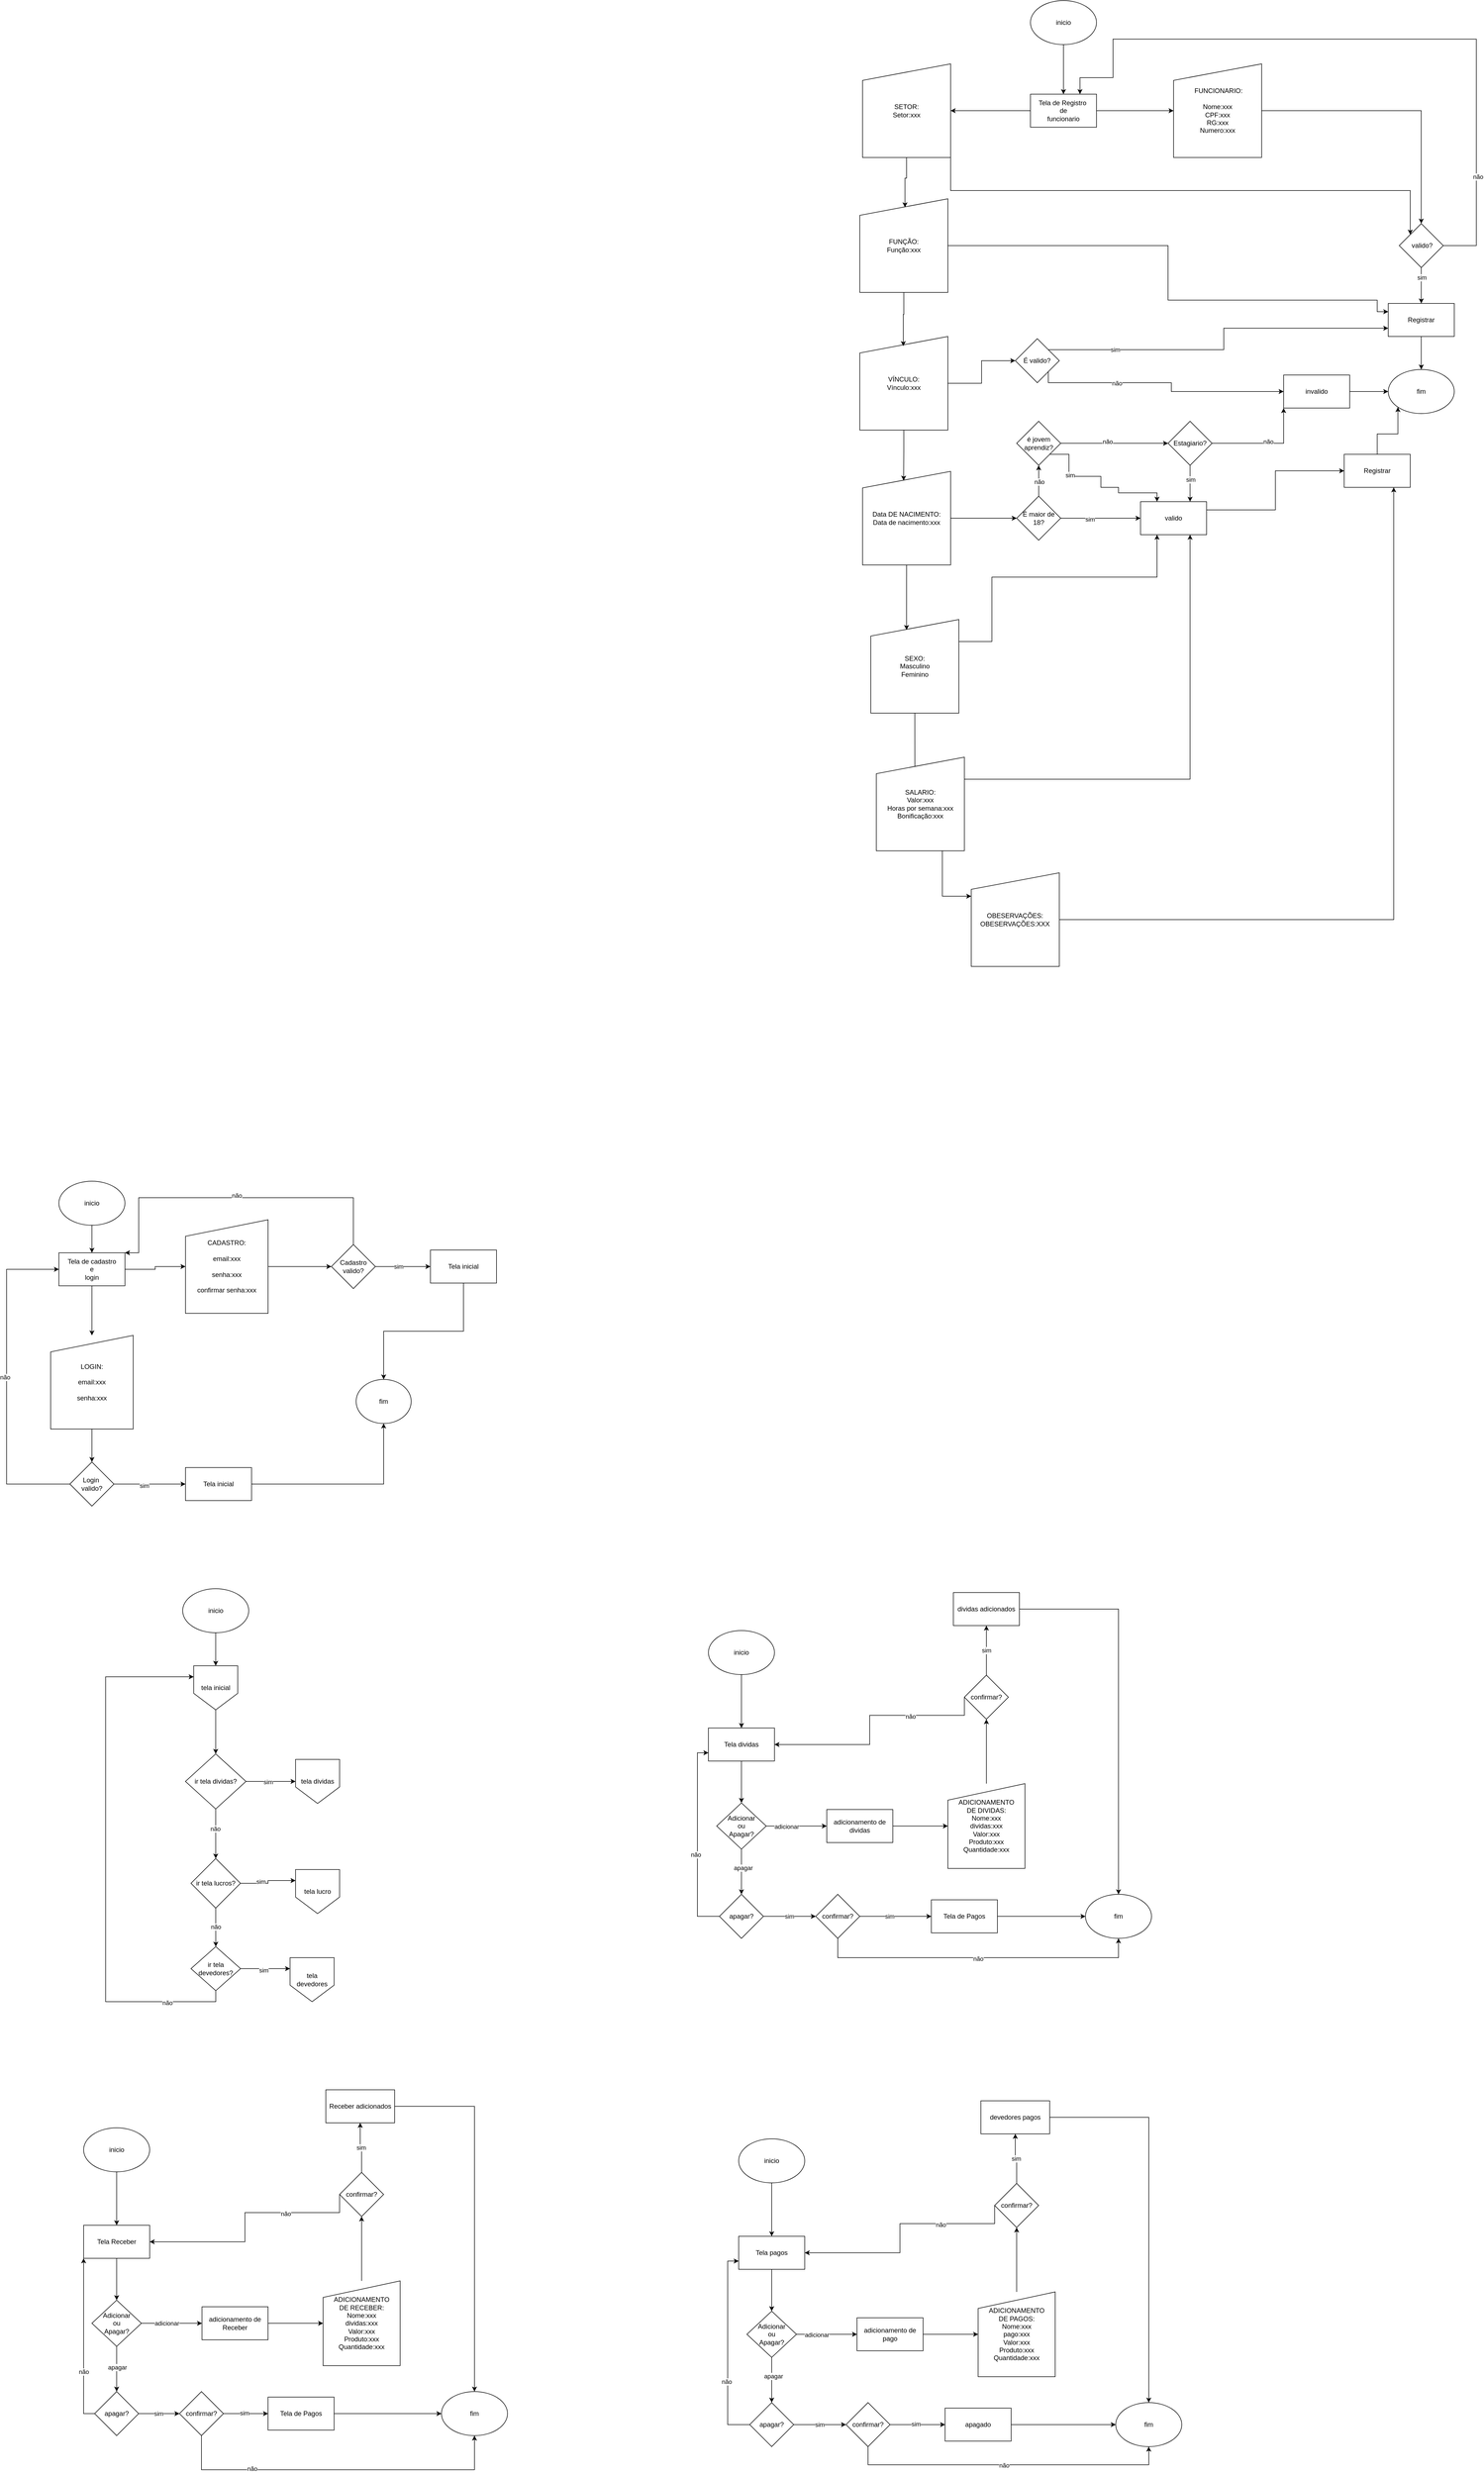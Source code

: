 <mxfile version="24.6.0" type="device">
  <diagram name="Página-1" id="Dq87rdSpJrZvdUK0JQJ7">
    <mxGraphModel dx="1687" dy="3258" grid="1" gridSize="10" guides="1" tooltips="1" connect="1" arrows="1" fold="1" page="1" pageScale="1" pageWidth="827" pageHeight="1169" math="0" shadow="0">
      <root>
        <mxCell id="0" />
        <mxCell id="1" parent="0" />
        <mxCell id="StGAW8BH5rR5Qz4ilALS-67" style="edgeStyle=orthogonalEdgeStyle;rounded=0;orthogonalLoop=1;jettySize=auto;html=1;exitX=0.5;exitY=1;exitDx=0;exitDy=0;entryX=0.5;entryY=0;entryDx=0;entryDy=0;" parent="1" source="StGAW8BH5rR5Qz4ilALS-61" target="StGAW8BH5rR5Qz4ilALS-66" edge="1">
          <mxGeometry relative="1" as="geometry" />
        </mxCell>
        <mxCell id="StGAW8BH5rR5Qz4ilALS-61" value="inicio" style="ellipse;whiteSpace=wrap;html=1;" parent="1" vertex="1">
          <mxGeometry x="379.89" y="690" width="120" height="80" as="geometry" />
        </mxCell>
        <mxCell id="StGAW8BH5rR5Qz4ilALS-69" value="" style="edgeStyle=orthogonalEdgeStyle;rounded=0;orthogonalLoop=1;jettySize=auto;html=1;" parent="1" source="StGAW8BH5rR5Qz4ilALS-66" target="StGAW8BH5rR5Qz4ilALS-68" edge="1">
          <mxGeometry relative="1" as="geometry" />
        </mxCell>
        <mxCell id="StGAW8BH5rR5Qz4ilALS-66" value="tela inicial" style="shape=offPageConnector;whiteSpace=wrap;html=1;" parent="1" vertex="1">
          <mxGeometry x="399.89" y="830" width="80" height="80" as="geometry" />
        </mxCell>
        <mxCell id="StGAW8BH5rR5Qz4ilALS-71" value="" style="edgeStyle=orthogonalEdgeStyle;rounded=0;orthogonalLoop=1;jettySize=auto;html=1;entryX=0;entryY=0.5;entryDx=0;entryDy=0;" parent="1" source="StGAW8BH5rR5Qz4ilALS-68" target="hqpeMZF9bb1hOAi0Rn5U-134" edge="1">
          <mxGeometry relative="1" as="geometry">
            <mxPoint x="569.89" y="1040" as="targetPoint" />
          </mxGeometry>
        </mxCell>
        <mxCell id="StGAW8BH5rR5Qz4ilALS-86" value="sim" style="edgeLabel;html=1;align=center;verticalAlign=middle;resizable=0;points=[];" parent="StGAW8BH5rR5Qz4ilALS-71" vertex="1" connectable="0">
          <mxGeometry x="-0.12" y="-1" relative="1" as="geometry">
            <mxPoint as="offset" />
          </mxGeometry>
        </mxCell>
        <mxCell id="StGAW8BH5rR5Qz4ilALS-73" value="" style="edgeStyle=orthogonalEdgeStyle;rounded=0;orthogonalLoop=1;jettySize=auto;html=1;" parent="1" source="StGAW8BH5rR5Qz4ilALS-68" target="StGAW8BH5rR5Qz4ilALS-72" edge="1">
          <mxGeometry relative="1" as="geometry" />
        </mxCell>
        <mxCell id="StGAW8BH5rR5Qz4ilALS-81" value="não" style="edgeLabel;html=1;align=center;verticalAlign=middle;resizable=0;points=[];" parent="StGAW8BH5rR5Qz4ilALS-73" vertex="1" connectable="0">
          <mxGeometry x="-0.2" y="-1" relative="1" as="geometry">
            <mxPoint as="offset" />
          </mxGeometry>
        </mxCell>
        <mxCell id="StGAW8BH5rR5Qz4ilALS-68" value="ir tela dividas?" style="rhombus;whiteSpace=wrap;html=1;" parent="1" vertex="1">
          <mxGeometry x="384.89" y="990" width="110" height="100" as="geometry" />
        </mxCell>
        <mxCell id="StGAW8BH5rR5Qz4ilALS-75" value="" style="edgeStyle=orthogonalEdgeStyle;rounded=0;orthogonalLoop=1;jettySize=auto;html=1;entryX=0;entryY=0.25;entryDx=0;entryDy=0;" parent="1" source="StGAW8BH5rR5Qz4ilALS-72" target="hqpeMZF9bb1hOAi0Rn5U-135" edge="1">
          <mxGeometry relative="1" as="geometry">
            <mxPoint x="559.89" y="1220" as="targetPoint" />
          </mxGeometry>
        </mxCell>
        <mxCell id="StGAW8BH5rR5Qz4ilALS-85" value="sim" style="edgeLabel;html=1;align=center;verticalAlign=middle;resizable=0;points=[];" parent="StGAW8BH5rR5Qz4ilALS-75" vertex="1" connectable="0">
          <mxGeometry x="-0.3" y="3" relative="1" as="geometry">
            <mxPoint as="offset" />
          </mxGeometry>
        </mxCell>
        <mxCell id="StGAW8BH5rR5Qz4ilALS-77" value="" style="edgeStyle=orthogonalEdgeStyle;rounded=0;orthogonalLoop=1;jettySize=auto;html=1;" parent="1" source="StGAW8BH5rR5Qz4ilALS-72" target="StGAW8BH5rR5Qz4ilALS-76" edge="1">
          <mxGeometry relative="1" as="geometry" />
        </mxCell>
        <mxCell id="StGAW8BH5rR5Qz4ilALS-82" value="não" style="edgeLabel;html=1;align=center;verticalAlign=middle;resizable=0;points=[];" parent="StGAW8BH5rR5Qz4ilALS-77" vertex="1" connectable="0">
          <mxGeometry x="-0.05" relative="1" as="geometry">
            <mxPoint as="offset" />
          </mxGeometry>
        </mxCell>
        <mxCell id="StGAW8BH5rR5Qz4ilALS-72" value="ir tela lucros?" style="rhombus;whiteSpace=wrap;html=1;" parent="1" vertex="1">
          <mxGeometry x="394.95" y="1180" width="89.89" height="90" as="geometry" />
        </mxCell>
        <mxCell id="StGAW8BH5rR5Qz4ilALS-79" value="" style="edgeStyle=orthogonalEdgeStyle;rounded=0;orthogonalLoop=1;jettySize=auto;html=1;entryX=0;entryY=0.25;entryDx=0;entryDy=0;" parent="1" source="StGAW8BH5rR5Qz4ilALS-76" target="hqpeMZF9bb1hOAi0Rn5U-136" edge="1">
          <mxGeometry relative="1" as="geometry">
            <mxPoint x="559.89" y="1380" as="targetPoint" />
          </mxGeometry>
        </mxCell>
        <mxCell id="StGAW8BH5rR5Qz4ilALS-84" value="sim" style="edgeLabel;html=1;align=center;verticalAlign=middle;resizable=0;points=[];" parent="StGAW8BH5rR5Qz4ilALS-79" vertex="1" connectable="0">
          <mxGeometry x="-0.067" y="-3" relative="1" as="geometry">
            <mxPoint as="offset" />
          </mxGeometry>
        </mxCell>
        <mxCell id="StGAW8BH5rR5Qz4ilALS-80" style="edgeStyle=orthogonalEdgeStyle;rounded=0;orthogonalLoop=1;jettySize=auto;html=1;exitX=0.5;exitY=1;exitDx=0;exitDy=0;entryX=0;entryY=0.25;entryDx=0;entryDy=0;" parent="1" source="StGAW8BH5rR5Qz4ilALS-76" target="StGAW8BH5rR5Qz4ilALS-66" edge="1">
          <mxGeometry relative="1" as="geometry">
            <Array as="points">
              <mxPoint x="439.89" y="1440" />
              <mxPoint x="239.89" y="1440" />
              <mxPoint x="239.89" y="850" />
            </Array>
          </mxGeometry>
        </mxCell>
        <mxCell id="StGAW8BH5rR5Qz4ilALS-83" value="não" style="edgeLabel;html=1;align=center;verticalAlign=middle;resizable=0;points=[];" parent="StGAW8BH5rR5Qz4ilALS-80" vertex="1" connectable="0">
          <mxGeometry x="-0.777" y="2" relative="1" as="geometry">
            <mxPoint as="offset" />
          </mxGeometry>
        </mxCell>
        <mxCell id="StGAW8BH5rR5Qz4ilALS-76" value="ir tela devedores?" style="rhombus;whiteSpace=wrap;html=1;" parent="1" vertex="1">
          <mxGeometry x="394.95" y="1340" width="90.11" height="80" as="geometry" />
        </mxCell>
        <mxCell id="NKMJ17fTbHuDk_q2W_kY-4" value="" style="edgeStyle=orthogonalEdgeStyle;rounded=0;orthogonalLoop=1;jettySize=auto;html=1;entryX=0.5;entryY=0;entryDx=0;entryDy=0;" parent="1" source="NKMJ17fTbHuDk_q2W_kY-2" target="NKMJ17fTbHuDk_q2W_kY-22" edge="1">
          <mxGeometry relative="1" as="geometry">
            <mxPoint x="215" y="-110" as="targetPoint" />
          </mxGeometry>
        </mxCell>
        <mxCell id="NKMJ17fTbHuDk_q2W_kY-2" value="inicio" style="ellipse;whiteSpace=wrap;html=1;" parent="1" vertex="1">
          <mxGeometry x="155" y="-50" width="120" height="80" as="geometry" />
        </mxCell>
        <mxCell id="NKMJ17fTbHuDk_q2W_kY-25" style="edgeStyle=orthogonalEdgeStyle;rounded=0;orthogonalLoop=1;jettySize=auto;html=1;exitX=0.5;exitY=1;exitDx=0;exitDy=0;entryX=0.5;entryY=0;entryDx=0;entryDy=0;" parent="1" source="NKMJ17fTbHuDk_q2W_kY-22" target="NKMJ17fTbHuDk_q2W_kY-24" edge="1">
          <mxGeometry relative="1" as="geometry" />
        </mxCell>
        <mxCell id="jiXIo6Sqzj7pqGvfv2RB-2" style="edgeStyle=orthogonalEdgeStyle;rounded=0;orthogonalLoop=1;jettySize=auto;html=1;exitX=1;exitY=0.5;exitDx=0;exitDy=0;entryX=0;entryY=0.5;entryDx=0;entryDy=0;" parent="1" source="NKMJ17fTbHuDk_q2W_kY-22" target="jiXIo6Sqzj7pqGvfv2RB-1" edge="1">
          <mxGeometry relative="1" as="geometry" />
        </mxCell>
        <mxCell id="NKMJ17fTbHuDk_q2W_kY-22" value="Tela de cadastro&lt;div&gt;e&lt;/div&gt;&lt;div&gt;login&lt;/div&gt;" style="whiteSpace=wrap;html=1;" parent="1" vertex="1">
          <mxGeometry x="155" y="80" width="120" height="60" as="geometry" />
        </mxCell>
        <mxCell id="NKMJ17fTbHuDk_q2W_kY-27" value="" style="edgeStyle=orthogonalEdgeStyle;rounded=0;orthogonalLoop=1;jettySize=auto;html=1;" parent="1" source="NKMJ17fTbHuDk_q2W_kY-24" target="NKMJ17fTbHuDk_q2W_kY-26" edge="1">
          <mxGeometry relative="1" as="geometry" />
        </mxCell>
        <mxCell id="NKMJ17fTbHuDk_q2W_kY-24" value="LOGIN:&lt;div&gt;&lt;br&gt;&lt;/div&gt;&lt;div&gt;email:xxx&lt;/div&gt;&lt;div&gt;&lt;br&gt;&lt;/div&gt;&lt;div&gt;senha:xxx&lt;/div&gt;" style="shape=manualInput;whiteSpace=wrap;html=1;" parent="1" vertex="1">
          <mxGeometry x="140" y="230" width="150" height="170" as="geometry" />
        </mxCell>
        <mxCell id="NKMJ17fTbHuDk_q2W_kY-33" value="" style="edgeStyle=orthogonalEdgeStyle;rounded=0;orthogonalLoop=1;jettySize=auto;html=1;entryX=0;entryY=0.5;entryDx=0;entryDy=0;" parent="1" source="NKMJ17fTbHuDk_q2W_kY-26" target="NKMJ17fTbHuDk_q2W_kY-32" edge="1">
          <mxGeometry relative="1" as="geometry">
            <mxPoint x="205" y="635" as="targetPoint" />
          </mxGeometry>
        </mxCell>
        <mxCell id="NKMJ17fTbHuDk_q2W_kY-38" value="sim" style="edgeLabel;html=1;align=center;verticalAlign=middle;resizable=0;points=[];" parent="NKMJ17fTbHuDk_q2W_kY-33" vertex="1" connectable="0">
          <mxGeometry x="-0.156" y="-3" relative="1" as="geometry">
            <mxPoint as="offset" />
          </mxGeometry>
        </mxCell>
        <mxCell id="jiXIo6Sqzj7pqGvfv2RB-12" style="edgeStyle=orthogonalEdgeStyle;rounded=0;orthogonalLoop=1;jettySize=auto;html=1;exitX=0;exitY=0.5;exitDx=0;exitDy=0;entryX=0;entryY=0.5;entryDx=0;entryDy=0;" parent="1" source="NKMJ17fTbHuDk_q2W_kY-26" target="NKMJ17fTbHuDk_q2W_kY-22" edge="1">
          <mxGeometry relative="1" as="geometry">
            <Array as="points">
              <mxPoint x="60" y="500" />
              <mxPoint x="60" y="110" />
            </Array>
          </mxGeometry>
        </mxCell>
        <mxCell id="jiXIo6Sqzj7pqGvfv2RB-13" value="não" style="edgeLabel;html=1;align=center;verticalAlign=middle;resizable=0;points=[];" parent="jiXIo6Sqzj7pqGvfv2RB-12" vertex="1" connectable="0">
          <mxGeometry x="0.03" y="3" relative="1" as="geometry">
            <mxPoint as="offset" />
          </mxGeometry>
        </mxCell>
        <mxCell id="NKMJ17fTbHuDk_q2W_kY-26" value="Login&amp;nbsp;&lt;div&gt;valido?&lt;/div&gt;" style="rhombus;whiteSpace=wrap;html=1;" parent="1" vertex="1">
          <mxGeometry x="175" y="460" width="80" height="80" as="geometry" />
        </mxCell>
        <mxCell id="jiXIo6Sqzj7pqGvfv2RB-17" style="edgeStyle=orthogonalEdgeStyle;rounded=0;orthogonalLoop=1;jettySize=auto;html=1;exitX=1;exitY=0.5;exitDx=0;exitDy=0;entryX=0.5;entryY=1;entryDx=0;entryDy=0;" parent="1" source="NKMJ17fTbHuDk_q2W_kY-32" target="jiXIo6Sqzj7pqGvfv2RB-5" edge="1">
          <mxGeometry relative="1" as="geometry" />
        </mxCell>
        <mxCell id="NKMJ17fTbHuDk_q2W_kY-32" value="Tela inicial" style="whiteSpace=wrap;html=1;" parent="1" vertex="1">
          <mxGeometry x="385" y="470" width="120" height="60" as="geometry" />
        </mxCell>
        <mxCell id="NKMJ17fTbHuDk_q2W_kY-61" style="edgeStyle=orthogonalEdgeStyle;rounded=0;orthogonalLoop=1;jettySize=auto;html=1;exitX=0.5;exitY=0;exitDx=0;exitDy=0;entryX=0.5;entryY=0;entryDx=0;entryDy=0;" parent="1" edge="1">
          <mxGeometry relative="1" as="geometry">
            <Array as="points">
              <mxPoint x="1690" y="60" />
              <mxPoint x="1281" y="60" />
            </Array>
            <mxPoint x="1281" y="155" as="targetPoint" />
          </mxGeometry>
        </mxCell>
        <mxCell id="NKMJ17fTbHuDk_q2W_kY-62" value="não" style="edgeLabel;html=1;align=center;verticalAlign=middle;resizable=0;points=[];" parent="NKMJ17fTbHuDk_q2W_kY-61" vertex="1" connectable="0">
          <mxGeometry x="-0.002" relative="1" as="geometry">
            <mxPoint as="offset" />
          </mxGeometry>
        </mxCell>
        <mxCell id="y3T2lZ8Firc1jPN3p4i4-4" style="edgeStyle=orthogonalEdgeStyle;rounded=0;orthogonalLoop=1;jettySize=auto;html=1;exitX=0.5;exitY=1;exitDx=0;exitDy=0;entryX=0.5;entryY=0;entryDx=0;entryDy=0;" parent="1" source="y3T2lZ8Firc1jPN3p4i4-5" target="y3T2lZ8Firc1jPN3p4i4-34" edge="1">
          <mxGeometry relative="1" as="geometry" />
        </mxCell>
        <mxCell id="y3T2lZ8Firc1jPN3p4i4-5" value="inicio" style="ellipse;whiteSpace=wrap;html=1;" parent="1" vertex="1">
          <mxGeometry x="1335" y="766" width="120" height="80" as="geometry" />
        </mxCell>
        <mxCell id="y3T2lZ8Firc1jPN3p4i4-6" value="" style="edgeStyle=orthogonalEdgeStyle;rounded=0;orthogonalLoop=1;jettySize=auto;html=1;" parent="1" source="y3T2lZ8Firc1jPN3p4i4-9" target="y3T2lZ8Firc1jPN3p4i4-11" edge="1">
          <mxGeometry relative="1" as="geometry" />
        </mxCell>
        <mxCell id="y3T2lZ8Firc1jPN3p4i4-7" value="sim" style="edgeLabel;html=1;align=center;verticalAlign=middle;resizable=0;points=[];" parent="y3T2lZ8Firc1jPN3p4i4-6" vertex="1" connectable="0">
          <mxGeometry x="-0.323" y="1" relative="1" as="geometry">
            <mxPoint as="offset" />
          </mxGeometry>
        </mxCell>
        <mxCell id="y3T2lZ8Firc1jPN3p4i4-36" value="adicionar" style="edgeLabel;html=1;align=center;verticalAlign=middle;resizable=0;points=[];" parent="y3T2lZ8Firc1jPN3p4i4-6" vertex="1" connectable="0">
          <mxGeometry x="-0.327" y="-1" relative="1" as="geometry">
            <mxPoint as="offset" />
          </mxGeometry>
        </mxCell>
        <mxCell id="y3T2lZ8Firc1jPN3p4i4-8" value="" style="edgeStyle=orthogonalEdgeStyle;rounded=0;orthogonalLoop=1;jettySize=auto;html=1;" parent="1" source="y3T2lZ8Firc1jPN3p4i4-9" target="y3T2lZ8Firc1jPN3p4i4-25" edge="1">
          <mxGeometry relative="1" as="geometry" />
        </mxCell>
        <mxCell id="y3T2lZ8Firc1jPN3p4i4-35" value="apagar" style="edgeLabel;html=1;align=center;verticalAlign=middle;resizable=0;points=[];" parent="y3T2lZ8Firc1jPN3p4i4-8" vertex="1" connectable="0">
          <mxGeometry x="-0.184" y="3" relative="1" as="geometry">
            <mxPoint as="offset" />
          </mxGeometry>
        </mxCell>
        <mxCell id="y3T2lZ8Firc1jPN3p4i4-9" value="Adicionar&lt;div&gt;ou&lt;/div&gt;&lt;div&gt;Apagar?&lt;/div&gt;" style="rhombus;whiteSpace=wrap;html=1;" parent="1" vertex="1">
          <mxGeometry x="1350" y="1079" width="90" height="84" as="geometry" />
        </mxCell>
        <mxCell id="y3T2lZ8Firc1jPN3p4i4-10" style="edgeStyle=orthogonalEdgeStyle;rounded=0;orthogonalLoop=1;jettySize=auto;html=1;exitX=1;exitY=0.5;exitDx=0;exitDy=0;entryX=0;entryY=0.5;entryDx=0;entryDy=0;" parent="1" source="y3T2lZ8Firc1jPN3p4i4-11" target="y3T2lZ8Firc1jPN3p4i4-13" edge="1">
          <mxGeometry relative="1" as="geometry" />
        </mxCell>
        <mxCell id="y3T2lZ8Firc1jPN3p4i4-11" value="adicionamento de dividas" style="whiteSpace=wrap;html=1;" parent="1" vertex="1">
          <mxGeometry x="1550" y="1091" width="120" height="60" as="geometry" />
        </mxCell>
        <mxCell id="hqpeMZF9bb1hOAi0Rn5U-6" style="edgeStyle=orthogonalEdgeStyle;rounded=0;orthogonalLoop=1;jettySize=auto;html=1;exitX=0.5;exitY=0;exitDx=0;exitDy=0;" parent="1" source="y3T2lZ8Firc1jPN3p4i4-13" target="y3T2lZ8Firc1jPN3p4i4-18" edge="1">
          <mxGeometry relative="1" as="geometry" />
        </mxCell>
        <mxCell id="y3T2lZ8Firc1jPN3p4i4-13" value="ADICIONAMENTO&lt;div&gt;DE DIVIDAS:&lt;/div&gt;&lt;div&gt;Nome:xxx&lt;/div&gt;&lt;div&gt;&lt;span style=&quot;background-color: initial;&quot;&gt;dividas&lt;/span&gt;:xxx&lt;/div&gt;&lt;div&gt;Valor:xxx&lt;/div&gt;&lt;div&gt;&lt;div&gt;Produto:xxx&lt;/div&gt;&lt;div&gt;Quantidade:xxx&lt;/div&gt;&lt;/div&gt;" style="shape=manualInput;whiteSpace=wrap;html=1;" parent="1" vertex="1">
          <mxGeometry x="1770" y="1044" width="140" height="154" as="geometry" />
        </mxCell>
        <mxCell id="y3T2lZ8Firc1jPN3p4i4-14" value="" style="edgeStyle=orthogonalEdgeStyle;rounded=0;orthogonalLoop=1;jettySize=auto;html=1;" parent="1" source="y3T2lZ8Firc1jPN3p4i4-18" target="y3T2lZ8Firc1jPN3p4i4-20" edge="1">
          <mxGeometry relative="1" as="geometry" />
        </mxCell>
        <mxCell id="y3T2lZ8Firc1jPN3p4i4-15" value="sim" style="edgeLabel;html=1;align=center;verticalAlign=middle;resizable=0;points=[];" parent="y3T2lZ8Firc1jPN3p4i4-14" vertex="1" connectable="0">
          <mxGeometry relative="1" as="geometry">
            <mxPoint as="offset" />
          </mxGeometry>
        </mxCell>
        <mxCell id="hqpeMZF9bb1hOAi0Rn5U-3" style="edgeStyle=orthogonalEdgeStyle;rounded=0;orthogonalLoop=1;jettySize=auto;html=1;exitX=0;exitY=0.5;exitDx=0;exitDy=0;entryX=1;entryY=0.5;entryDx=0;entryDy=0;" parent="1" source="y3T2lZ8Firc1jPN3p4i4-18" target="y3T2lZ8Firc1jPN3p4i4-34" edge="1">
          <mxGeometry relative="1" as="geometry">
            <Array as="points">
              <mxPoint x="1800" y="920" />
              <mxPoint x="1628" y="920" />
              <mxPoint x="1628" y="973" />
            </Array>
          </mxGeometry>
        </mxCell>
        <mxCell id="hqpeMZF9bb1hOAi0Rn5U-4" value="não" style="edgeLabel;html=1;align=center;verticalAlign=middle;resizable=0;points=[];" parent="hqpeMZF9bb1hOAi0Rn5U-3" vertex="1" connectable="0">
          <mxGeometry x="-0.391" y="1" relative="1" as="geometry">
            <mxPoint y="1" as="offset" />
          </mxGeometry>
        </mxCell>
        <mxCell id="y3T2lZ8Firc1jPN3p4i4-18" value="confirmar?" style="rhombus;whiteSpace=wrap;html=1;" parent="1" vertex="1">
          <mxGeometry x="1800" y="847" width="80" height="80" as="geometry" />
        </mxCell>
        <mxCell id="hqpeMZF9bb1hOAi0Rn5U-5" style="edgeStyle=orthogonalEdgeStyle;rounded=0;orthogonalLoop=1;jettySize=auto;html=1;exitX=1;exitY=0.5;exitDx=0;exitDy=0;entryX=0.5;entryY=0;entryDx=0;entryDy=0;" parent="1" source="y3T2lZ8Firc1jPN3p4i4-20" target="hqpeMZF9bb1hOAi0Rn5U-1" edge="1">
          <mxGeometry relative="1" as="geometry" />
        </mxCell>
        <mxCell id="y3T2lZ8Firc1jPN3p4i4-20" value="dividas&amp;nbsp;adicionados" style="whiteSpace=wrap;html=1;" parent="1" vertex="1">
          <mxGeometry x="1780" y="697" width="120" height="60" as="geometry" />
        </mxCell>
        <mxCell id="y3T2lZ8Firc1jPN3p4i4-21" value="" style="edgeStyle=orthogonalEdgeStyle;rounded=0;orthogonalLoop=1;jettySize=auto;html=1;" parent="1" source="y3T2lZ8Firc1jPN3p4i4-25" target="y3T2lZ8Firc1jPN3p4i4-30" edge="1">
          <mxGeometry relative="1" as="geometry" />
        </mxCell>
        <mxCell id="y3T2lZ8Firc1jPN3p4i4-22" value="sim" style="edgeLabel;html=1;align=center;verticalAlign=middle;resizable=0;points=[];" parent="y3T2lZ8Firc1jPN3p4i4-21" vertex="1" connectable="0">
          <mxGeometry x="-0.025" relative="1" as="geometry">
            <mxPoint as="offset" />
          </mxGeometry>
        </mxCell>
        <mxCell id="y3T2lZ8Firc1jPN3p4i4-23" style="edgeStyle=orthogonalEdgeStyle;rounded=0;orthogonalLoop=1;jettySize=auto;html=1;exitX=0;exitY=0.5;exitDx=0;exitDy=0;entryX=0;entryY=0.75;entryDx=0;entryDy=0;" parent="1" source="y3T2lZ8Firc1jPN3p4i4-25" target="y3T2lZ8Firc1jPN3p4i4-34" edge="1">
          <mxGeometry relative="1" as="geometry" />
        </mxCell>
        <mxCell id="y3T2lZ8Firc1jPN3p4i4-24" value="não" style="edgeLabel;html=1;align=center;verticalAlign=middle;resizable=0;points=[];" parent="y3T2lZ8Firc1jPN3p4i4-23" vertex="1" connectable="0">
          <mxGeometry x="-0.148" y="3" relative="1" as="geometry">
            <mxPoint as="offset" />
          </mxGeometry>
        </mxCell>
        <mxCell id="y3T2lZ8Firc1jPN3p4i4-25" value="apagar?" style="rhombus;whiteSpace=wrap;html=1;" parent="1" vertex="1">
          <mxGeometry x="1355" y="1245" width="80" height="80" as="geometry" />
        </mxCell>
        <mxCell id="hqpeMZF9bb1hOAi0Rn5U-152" style="edgeStyle=orthogonalEdgeStyle;rounded=0;orthogonalLoop=1;jettySize=auto;html=1;exitX=0.5;exitY=1;exitDx=0;exitDy=0;entryX=0.5;entryY=1;entryDx=0;entryDy=0;" parent="1" source="y3T2lZ8Firc1jPN3p4i4-30" target="hqpeMZF9bb1hOAi0Rn5U-1" edge="1">
          <mxGeometry relative="1" as="geometry">
            <Array as="points">
              <mxPoint x="1570" y="1360" />
              <mxPoint x="2080" y="1360" />
            </Array>
          </mxGeometry>
        </mxCell>
        <mxCell id="hqpeMZF9bb1hOAi0Rn5U-153" value="não" style="edgeLabel;html=1;align=center;verticalAlign=middle;resizable=0;points=[];" parent="hqpeMZF9bb1hOAi0Rn5U-152" vertex="1" connectable="0">
          <mxGeometry x="-0.001" y="-2" relative="1" as="geometry">
            <mxPoint as="offset" />
          </mxGeometry>
        </mxCell>
        <mxCell id="ryXSl3BOUtnjkydSoWOW-2" value="" style="edgeStyle=orthogonalEdgeStyle;rounded=0;orthogonalLoop=1;jettySize=auto;html=1;" parent="1" source="y3T2lZ8Firc1jPN3p4i4-30" target="ryXSl3BOUtnjkydSoWOW-1" edge="1">
          <mxGeometry relative="1" as="geometry" />
        </mxCell>
        <mxCell id="ryXSl3BOUtnjkydSoWOW-4" value="sim" style="edgeLabel;html=1;align=center;verticalAlign=middle;resizable=0;points=[];" parent="ryXSl3BOUtnjkydSoWOW-2" vertex="1" connectable="0">
          <mxGeometry x="-0.169" relative="1" as="geometry">
            <mxPoint as="offset" />
          </mxGeometry>
        </mxCell>
        <mxCell id="y3T2lZ8Firc1jPN3p4i4-30" value="confirmar?" style="rhombus;whiteSpace=wrap;html=1;" parent="1" vertex="1">
          <mxGeometry x="1530" y="1245" width="80" height="80" as="geometry" />
        </mxCell>
        <mxCell id="y3T2lZ8Firc1jPN3p4i4-33" style="edgeStyle=orthogonalEdgeStyle;rounded=0;orthogonalLoop=1;jettySize=auto;html=1;exitX=0.5;exitY=1;exitDx=0;exitDy=0;entryX=0.5;entryY=0;entryDx=0;entryDy=0;" parent="1" source="y3T2lZ8Firc1jPN3p4i4-34" target="y3T2lZ8Firc1jPN3p4i4-9" edge="1">
          <mxGeometry relative="1" as="geometry" />
        </mxCell>
        <mxCell id="y3T2lZ8Firc1jPN3p4i4-34" value="Tela dividas" style="rounded=0;whiteSpace=wrap;html=1;" parent="1" vertex="1">
          <mxGeometry x="1335" y="943" width="120" height="60" as="geometry" />
        </mxCell>
        <mxCell id="hqpeMZF9bb1hOAi0Rn5U-1" value="fim" style="ellipse;whiteSpace=wrap;html=1;" parent="1" vertex="1">
          <mxGeometry x="2020" y="1245" width="120" height="80" as="geometry" />
        </mxCell>
        <mxCell id="hqpeMZF9bb1hOAi0Rn5U-71" style="edgeStyle=orthogonalEdgeStyle;rounded=0;orthogonalLoop=1;jettySize=auto;html=1;exitX=0.5;exitY=1;exitDx=0;exitDy=0;entryX=0.5;entryY=0;entryDx=0;entryDy=0;" parent="1" source="hqpeMZF9bb1hOAi0Rn5U-72" target="hqpeMZF9bb1hOAi0Rn5U-101" edge="1">
          <mxGeometry relative="1" as="geometry" />
        </mxCell>
        <mxCell id="hqpeMZF9bb1hOAi0Rn5U-72" value="inicio" style="ellipse;whiteSpace=wrap;html=1;" parent="1" vertex="1">
          <mxGeometry x="1389.97" y="1689" width="120" height="80" as="geometry" />
        </mxCell>
        <mxCell id="hqpeMZF9bb1hOAi0Rn5U-73" value="" style="edgeStyle=orthogonalEdgeStyle;rounded=0;orthogonalLoop=1;jettySize=auto;html=1;" parent="1" source="hqpeMZF9bb1hOAi0Rn5U-78" target="hqpeMZF9bb1hOAi0Rn5U-80" edge="1">
          <mxGeometry relative="1" as="geometry" />
        </mxCell>
        <mxCell id="hqpeMZF9bb1hOAi0Rn5U-74" value="sim" style="edgeLabel;html=1;align=center;verticalAlign=middle;resizable=0;points=[];" parent="hqpeMZF9bb1hOAi0Rn5U-73" vertex="1" connectable="0">
          <mxGeometry x="-0.323" y="1" relative="1" as="geometry">
            <mxPoint as="offset" />
          </mxGeometry>
        </mxCell>
        <mxCell id="hqpeMZF9bb1hOAi0Rn5U-75" value="adicionar" style="edgeLabel;html=1;align=center;verticalAlign=middle;resizable=0;points=[];" parent="hqpeMZF9bb1hOAi0Rn5U-73" vertex="1" connectable="0">
          <mxGeometry x="-0.327" y="-1" relative="1" as="geometry">
            <mxPoint as="offset" />
          </mxGeometry>
        </mxCell>
        <mxCell id="hqpeMZF9bb1hOAi0Rn5U-76" value="" style="edgeStyle=orthogonalEdgeStyle;rounded=0;orthogonalLoop=1;jettySize=auto;html=1;" parent="1" source="hqpeMZF9bb1hOAi0Rn5U-78" target="hqpeMZF9bb1hOAi0Rn5U-94" edge="1">
          <mxGeometry relative="1" as="geometry" />
        </mxCell>
        <mxCell id="hqpeMZF9bb1hOAi0Rn5U-77" value="apagar" style="edgeLabel;html=1;align=center;verticalAlign=middle;resizable=0;points=[];" parent="hqpeMZF9bb1hOAi0Rn5U-76" vertex="1" connectable="0">
          <mxGeometry x="-0.184" y="3" relative="1" as="geometry">
            <mxPoint as="offset" />
          </mxGeometry>
        </mxCell>
        <mxCell id="hqpeMZF9bb1hOAi0Rn5U-78" value="Adicionar&lt;div&gt;ou&lt;/div&gt;&lt;div&gt;Apagar?&lt;/div&gt;" style="rhombus;whiteSpace=wrap;html=1;" parent="1" vertex="1">
          <mxGeometry x="1404.97" y="2002" width="90" height="84" as="geometry" />
        </mxCell>
        <mxCell id="hqpeMZF9bb1hOAi0Rn5U-79" style="edgeStyle=orthogonalEdgeStyle;rounded=0;orthogonalLoop=1;jettySize=auto;html=1;exitX=1;exitY=0.5;exitDx=0;exitDy=0;entryX=0;entryY=0.5;entryDx=0;entryDy=0;" parent="1" source="hqpeMZF9bb1hOAi0Rn5U-80" target="hqpeMZF9bb1hOAi0Rn5U-82" edge="1">
          <mxGeometry relative="1" as="geometry" />
        </mxCell>
        <mxCell id="hqpeMZF9bb1hOAi0Rn5U-80" value="adicionamento de pago" style="whiteSpace=wrap;html=1;" parent="1" vertex="1">
          <mxGeometry x="1604.97" y="2014" width="120" height="60" as="geometry" />
        </mxCell>
        <mxCell id="hqpeMZF9bb1hOAi0Rn5U-81" style="edgeStyle=orthogonalEdgeStyle;rounded=0;orthogonalLoop=1;jettySize=auto;html=1;exitX=0.5;exitY=0;exitDx=0;exitDy=0;" parent="1" source="hqpeMZF9bb1hOAi0Rn5U-82" target="hqpeMZF9bb1hOAi0Rn5U-87" edge="1">
          <mxGeometry relative="1" as="geometry" />
        </mxCell>
        <mxCell id="hqpeMZF9bb1hOAi0Rn5U-82" value="ADICIONAMENTO&lt;div&gt;DE PAGOS:&lt;/div&gt;&lt;div&gt;Nome:xxx&lt;/div&gt;&lt;div&gt;&lt;span style=&quot;background-color: initial;&quot;&gt;pago:&lt;/span&gt;xxx&lt;/div&gt;&lt;div&gt;Valor:xxx&lt;/div&gt;&lt;div&gt;Produto:xxx&lt;/div&gt;&lt;div&gt;Quantidade:xxx&lt;/div&gt;" style="shape=manualInput;whiteSpace=wrap;html=1;" parent="1" vertex="1">
          <mxGeometry x="1824.97" y="1967" width="140" height="154" as="geometry" />
        </mxCell>
        <mxCell id="hqpeMZF9bb1hOAi0Rn5U-83" value="" style="edgeStyle=orthogonalEdgeStyle;rounded=0;orthogonalLoop=1;jettySize=auto;html=1;" parent="1" source="hqpeMZF9bb1hOAi0Rn5U-87" target="hqpeMZF9bb1hOAi0Rn5U-89" edge="1">
          <mxGeometry relative="1" as="geometry" />
        </mxCell>
        <mxCell id="hqpeMZF9bb1hOAi0Rn5U-84" value="sim" style="edgeLabel;html=1;align=center;verticalAlign=middle;resizable=0;points=[];" parent="hqpeMZF9bb1hOAi0Rn5U-83" vertex="1" connectable="0">
          <mxGeometry relative="1" as="geometry">
            <mxPoint as="offset" />
          </mxGeometry>
        </mxCell>
        <mxCell id="hqpeMZF9bb1hOAi0Rn5U-85" style="edgeStyle=orthogonalEdgeStyle;rounded=0;orthogonalLoop=1;jettySize=auto;html=1;exitX=0;exitY=0.5;exitDx=0;exitDy=0;entryX=1;entryY=0.5;entryDx=0;entryDy=0;" parent="1" source="hqpeMZF9bb1hOAi0Rn5U-87" target="hqpeMZF9bb1hOAi0Rn5U-101" edge="1">
          <mxGeometry relative="1" as="geometry">
            <Array as="points">
              <mxPoint x="1854.97" y="1843" />
              <mxPoint x="1682.97" y="1843" />
              <mxPoint x="1682.97" y="1896" />
            </Array>
          </mxGeometry>
        </mxCell>
        <mxCell id="hqpeMZF9bb1hOAi0Rn5U-86" value="não" style="edgeLabel;html=1;align=center;verticalAlign=middle;resizable=0;points=[];" parent="hqpeMZF9bb1hOAi0Rn5U-85" vertex="1" connectable="0">
          <mxGeometry x="-0.391" y="1" relative="1" as="geometry">
            <mxPoint y="1" as="offset" />
          </mxGeometry>
        </mxCell>
        <mxCell id="hqpeMZF9bb1hOAi0Rn5U-87" value="confirmar?" style="rhombus;whiteSpace=wrap;html=1;" parent="1" vertex="1">
          <mxGeometry x="1854.97" y="1770" width="80" height="80" as="geometry" />
        </mxCell>
        <mxCell id="hqpeMZF9bb1hOAi0Rn5U-88" style="edgeStyle=orthogonalEdgeStyle;rounded=0;orthogonalLoop=1;jettySize=auto;html=1;exitX=1;exitY=0.5;exitDx=0;exitDy=0;entryX=0.5;entryY=0;entryDx=0;entryDy=0;" parent="1" source="hqpeMZF9bb1hOAi0Rn5U-89" target="hqpeMZF9bb1hOAi0Rn5U-102" edge="1">
          <mxGeometry relative="1" as="geometry" />
        </mxCell>
        <mxCell id="hqpeMZF9bb1hOAi0Rn5U-89" value="devedores&amp;nbsp;pagos" style="whiteSpace=wrap;html=1;" parent="1" vertex="1">
          <mxGeometry x="1829.97" y="1620" width="125" height="60" as="geometry" />
        </mxCell>
        <mxCell id="hqpeMZF9bb1hOAi0Rn5U-90" value="" style="edgeStyle=orthogonalEdgeStyle;rounded=0;orthogonalLoop=1;jettySize=auto;html=1;" parent="1" source="hqpeMZF9bb1hOAi0Rn5U-94" target="hqpeMZF9bb1hOAi0Rn5U-97" edge="1">
          <mxGeometry relative="1" as="geometry" />
        </mxCell>
        <mxCell id="hqpeMZF9bb1hOAi0Rn5U-91" value="sim" style="edgeLabel;html=1;align=center;verticalAlign=middle;resizable=0;points=[];" parent="hqpeMZF9bb1hOAi0Rn5U-90" vertex="1" connectable="0">
          <mxGeometry x="-0.025" relative="1" as="geometry">
            <mxPoint as="offset" />
          </mxGeometry>
        </mxCell>
        <mxCell id="hqpeMZF9bb1hOAi0Rn5U-92" style="edgeStyle=orthogonalEdgeStyle;rounded=0;orthogonalLoop=1;jettySize=auto;html=1;exitX=0;exitY=0.5;exitDx=0;exitDy=0;entryX=0;entryY=0.75;entryDx=0;entryDy=0;" parent="1" source="hqpeMZF9bb1hOAi0Rn5U-94" target="hqpeMZF9bb1hOAi0Rn5U-101" edge="1">
          <mxGeometry relative="1" as="geometry" />
        </mxCell>
        <mxCell id="hqpeMZF9bb1hOAi0Rn5U-151" value="não" style="edgeLabel;html=1;align=center;verticalAlign=middle;resizable=0;points=[];" parent="hqpeMZF9bb1hOAi0Rn5U-92" vertex="1" connectable="0">
          <mxGeometry x="-0.336" y="2" relative="1" as="geometry">
            <mxPoint as="offset" />
          </mxGeometry>
        </mxCell>
        <mxCell id="hqpeMZF9bb1hOAi0Rn5U-94" value="apagar?" style="rhombus;whiteSpace=wrap;html=1;" parent="1" vertex="1">
          <mxGeometry x="1409.97" y="2168" width="80" height="80" as="geometry" />
        </mxCell>
        <mxCell id="hqpeMZF9bb1hOAi0Rn5U-95" value="" style="edgeStyle=orthogonalEdgeStyle;rounded=0;orthogonalLoop=1;jettySize=auto;html=1;" parent="1" source="hqpeMZF9bb1hOAi0Rn5U-97" target="hqpeMZF9bb1hOAi0Rn5U-99" edge="1">
          <mxGeometry relative="1" as="geometry" />
        </mxCell>
        <mxCell id="hqpeMZF9bb1hOAi0Rn5U-96" value="sim" style="edgeLabel;html=1;align=center;verticalAlign=middle;resizable=0;points=[];" parent="hqpeMZF9bb1hOAi0Rn5U-95" vertex="1" connectable="0">
          <mxGeometry x="-0.067" y="1" relative="1" as="geometry">
            <mxPoint as="offset" />
          </mxGeometry>
        </mxCell>
        <mxCell id="hqpeMZF9bb1hOAi0Rn5U-149" style="edgeStyle=orthogonalEdgeStyle;rounded=0;orthogonalLoop=1;jettySize=auto;html=1;exitX=0.5;exitY=1;exitDx=0;exitDy=0;entryX=0.5;entryY=1;entryDx=0;entryDy=0;" parent="1" source="hqpeMZF9bb1hOAi0Rn5U-97" target="hqpeMZF9bb1hOAi0Rn5U-102" edge="1">
          <mxGeometry relative="1" as="geometry">
            <Array as="points">
              <mxPoint x="1625" y="2281" />
              <mxPoint x="2135" y="2281" />
            </Array>
          </mxGeometry>
        </mxCell>
        <mxCell id="hqpeMZF9bb1hOAi0Rn5U-150" value="não" style="edgeLabel;html=1;align=center;verticalAlign=middle;resizable=0;points=[];" parent="hqpeMZF9bb1hOAi0Rn5U-149" vertex="1" connectable="0">
          <mxGeometry x="-0.027" y="-1" relative="1" as="geometry">
            <mxPoint as="offset" />
          </mxGeometry>
        </mxCell>
        <mxCell id="hqpeMZF9bb1hOAi0Rn5U-97" value="confirmar?" style="rhombus;whiteSpace=wrap;html=1;" parent="1" vertex="1">
          <mxGeometry x="1584.97" y="2168" width="80" height="80" as="geometry" />
        </mxCell>
        <mxCell id="hqpeMZF9bb1hOAi0Rn5U-98" style="edgeStyle=orthogonalEdgeStyle;rounded=0;orthogonalLoop=1;jettySize=auto;html=1;exitX=1;exitY=0.5;exitDx=0;exitDy=0;entryX=0;entryY=0.5;entryDx=0;entryDy=0;" parent="1" source="hqpeMZF9bb1hOAi0Rn5U-99" target="hqpeMZF9bb1hOAi0Rn5U-102" edge="1">
          <mxGeometry relative="1" as="geometry" />
        </mxCell>
        <mxCell id="hqpeMZF9bb1hOAi0Rn5U-99" value="apagado" style="whiteSpace=wrap;html=1;" parent="1" vertex="1">
          <mxGeometry x="1764.97" y="2178" width="120" height="60" as="geometry" />
        </mxCell>
        <mxCell id="hqpeMZF9bb1hOAi0Rn5U-100" style="edgeStyle=orthogonalEdgeStyle;rounded=0;orthogonalLoop=1;jettySize=auto;html=1;exitX=0.5;exitY=1;exitDx=0;exitDy=0;entryX=0.5;entryY=0;entryDx=0;entryDy=0;" parent="1" source="hqpeMZF9bb1hOAi0Rn5U-101" target="hqpeMZF9bb1hOAi0Rn5U-78" edge="1">
          <mxGeometry relative="1" as="geometry" />
        </mxCell>
        <mxCell id="hqpeMZF9bb1hOAi0Rn5U-101" value="Tela pagos" style="rounded=0;whiteSpace=wrap;html=1;" parent="1" vertex="1">
          <mxGeometry x="1389.97" y="1866" width="120" height="60" as="geometry" />
        </mxCell>
        <mxCell id="hqpeMZF9bb1hOAi0Rn5U-102" value="fim" style="ellipse;whiteSpace=wrap;html=1;" parent="1" vertex="1">
          <mxGeometry x="2074.97" y="2168" width="120" height="80" as="geometry" />
        </mxCell>
        <mxCell id="hqpeMZF9bb1hOAi0Rn5U-103" style="edgeStyle=orthogonalEdgeStyle;rounded=0;orthogonalLoop=1;jettySize=auto;html=1;exitX=0.5;exitY=1;exitDx=0;exitDy=0;entryX=0.5;entryY=0;entryDx=0;entryDy=0;" parent="1" source="hqpeMZF9bb1hOAi0Rn5U-104" target="hqpeMZF9bb1hOAi0Rn5U-132" edge="1">
          <mxGeometry relative="1" as="geometry" />
        </mxCell>
        <mxCell id="hqpeMZF9bb1hOAi0Rn5U-104" value="inicio" style="ellipse;whiteSpace=wrap;html=1;" parent="1" vertex="1">
          <mxGeometry x="199.94" y="1669" width="120" height="80" as="geometry" />
        </mxCell>
        <mxCell id="hqpeMZF9bb1hOAi0Rn5U-105" value="" style="edgeStyle=orthogonalEdgeStyle;rounded=0;orthogonalLoop=1;jettySize=auto;html=1;" parent="1" source="hqpeMZF9bb1hOAi0Rn5U-110" target="hqpeMZF9bb1hOAi0Rn5U-112" edge="1">
          <mxGeometry relative="1" as="geometry" />
        </mxCell>
        <mxCell id="hqpeMZF9bb1hOAi0Rn5U-138" value="adicionar" style="edgeLabel;html=1;align=center;verticalAlign=middle;resizable=0;points=[];" parent="hqpeMZF9bb1hOAi0Rn5U-105" vertex="1" connectable="0">
          <mxGeometry x="-0.17" relative="1" as="geometry">
            <mxPoint as="offset" />
          </mxGeometry>
        </mxCell>
        <mxCell id="hqpeMZF9bb1hOAi0Rn5U-108" value="" style="edgeStyle=orthogonalEdgeStyle;rounded=0;orthogonalLoop=1;jettySize=auto;html=1;" parent="1" source="hqpeMZF9bb1hOAi0Rn5U-110" target="hqpeMZF9bb1hOAi0Rn5U-125" edge="1">
          <mxGeometry relative="1" as="geometry" />
        </mxCell>
        <mxCell id="hqpeMZF9bb1hOAi0Rn5U-139" value="apagar" style="edgeLabel;html=1;align=center;verticalAlign=middle;resizable=0;points=[];" parent="hqpeMZF9bb1hOAi0Rn5U-108" vertex="1" connectable="0">
          <mxGeometry x="-0.088" y="1" relative="1" as="geometry">
            <mxPoint as="offset" />
          </mxGeometry>
        </mxCell>
        <mxCell id="hqpeMZF9bb1hOAi0Rn5U-110" value="Adicionar&lt;div&gt;ou&lt;/div&gt;&lt;div&gt;Apagar?&lt;/div&gt;" style="rhombus;whiteSpace=wrap;html=1;" parent="1" vertex="1">
          <mxGeometry x="214.94" y="1982" width="90" height="84" as="geometry" />
        </mxCell>
        <mxCell id="hqpeMZF9bb1hOAi0Rn5U-111" style="edgeStyle=orthogonalEdgeStyle;rounded=0;orthogonalLoop=1;jettySize=auto;html=1;exitX=1;exitY=0.5;exitDx=0;exitDy=0;entryX=0;entryY=0.5;entryDx=0;entryDy=0;" parent="1" source="hqpeMZF9bb1hOAi0Rn5U-112" target="hqpeMZF9bb1hOAi0Rn5U-114" edge="1">
          <mxGeometry relative="1" as="geometry" />
        </mxCell>
        <mxCell id="hqpeMZF9bb1hOAi0Rn5U-112" value="adicionamento de Receber" style="whiteSpace=wrap;html=1;" parent="1" vertex="1">
          <mxGeometry x="414.94" y="1994" width="120" height="60" as="geometry" />
        </mxCell>
        <mxCell id="hqpeMZF9bb1hOAi0Rn5U-113" style="edgeStyle=orthogonalEdgeStyle;rounded=0;orthogonalLoop=1;jettySize=auto;html=1;exitX=0.5;exitY=0;exitDx=0;exitDy=0;" parent="1" source="hqpeMZF9bb1hOAi0Rn5U-114" target="hqpeMZF9bb1hOAi0Rn5U-119" edge="1">
          <mxGeometry relative="1" as="geometry" />
        </mxCell>
        <mxCell id="hqpeMZF9bb1hOAi0Rn5U-114" value="ADICIONAMENTO&lt;div&gt;DE RECEBER:&lt;/div&gt;&lt;div&gt;Nome:xxx&lt;/div&gt;&lt;div&gt;&lt;span style=&quot;background-color: initial;&quot;&gt;dividas&lt;/span&gt;:xxx&lt;/div&gt;&lt;div&gt;Valor:xxx&lt;/div&gt;&lt;div&gt;&lt;div&gt;Produto:xxx&lt;/div&gt;&lt;div&gt;Quantidade:xxx&lt;/div&gt;&lt;/div&gt;" style="shape=manualInput;whiteSpace=wrap;html=1;" parent="1" vertex="1">
          <mxGeometry x="634.94" y="1947" width="140" height="154" as="geometry" />
        </mxCell>
        <mxCell id="hqpeMZF9bb1hOAi0Rn5U-115" value="" style="edgeStyle=orthogonalEdgeStyle;rounded=0;orthogonalLoop=1;jettySize=auto;html=1;" parent="1" source="hqpeMZF9bb1hOAi0Rn5U-119" target="hqpeMZF9bb1hOAi0Rn5U-121" edge="1">
          <mxGeometry relative="1" as="geometry" />
        </mxCell>
        <mxCell id="hqpeMZF9bb1hOAi0Rn5U-116" value="sim" style="edgeLabel;html=1;align=center;verticalAlign=middle;resizable=0;points=[];" parent="hqpeMZF9bb1hOAi0Rn5U-115" vertex="1" connectable="0">
          <mxGeometry relative="1" as="geometry">
            <mxPoint as="offset" />
          </mxGeometry>
        </mxCell>
        <mxCell id="hqpeMZF9bb1hOAi0Rn5U-117" style="edgeStyle=orthogonalEdgeStyle;rounded=0;orthogonalLoop=1;jettySize=auto;html=1;exitX=0;exitY=0.5;exitDx=0;exitDy=0;entryX=1;entryY=0.5;entryDx=0;entryDy=0;" parent="1" source="hqpeMZF9bb1hOAi0Rn5U-119" target="hqpeMZF9bb1hOAi0Rn5U-132" edge="1">
          <mxGeometry relative="1" as="geometry">
            <Array as="points">
              <mxPoint x="664.94" y="1823" />
              <mxPoint x="492.94" y="1823" />
              <mxPoint x="492.94" y="1876" />
            </Array>
          </mxGeometry>
        </mxCell>
        <mxCell id="hqpeMZF9bb1hOAi0Rn5U-118" value="não" style="edgeLabel;html=1;align=center;verticalAlign=middle;resizable=0;points=[];" parent="hqpeMZF9bb1hOAi0Rn5U-117" vertex="1" connectable="0">
          <mxGeometry x="-0.391" y="1" relative="1" as="geometry">
            <mxPoint y="1" as="offset" />
          </mxGeometry>
        </mxCell>
        <mxCell id="hqpeMZF9bb1hOAi0Rn5U-119" value="confirmar?" style="rhombus;whiteSpace=wrap;html=1;" parent="1" vertex="1">
          <mxGeometry x="664.94" y="1750" width="80" height="80" as="geometry" />
        </mxCell>
        <mxCell id="hqpeMZF9bb1hOAi0Rn5U-120" style="edgeStyle=orthogonalEdgeStyle;rounded=0;orthogonalLoop=1;jettySize=auto;html=1;exitX=1;exitY=0.5;exitDx=0;exitDy=0;entryX=0.5;entryY=0;entryDx=0;entryDy=0;" parent="1" source="hqpeMZF9bb1hOAi0Rn5U-121" target="hqpeMZF9bb1hOAi0Rn5U-133" edge="1">
          <mxGeometry relative="1" as="geometry" />
        </mxCell>
        <mxCell id="hqpeMZF9bb1hOAi0Rn5U-121" value="Receber adicionados" style="whiteSpace=wrap;html=1;" parent="1" vertex="1">
          <mxGeometry x="639.94" y="1600" width="125" height="60" as="geometry" />
        </mxCell>
        <mxCell id="hqpeMZF9bb1hOAi0Rn5U-122" value="" style="edgeStyle=orthogonalEdgeStyle;rounded=0;orthogonalLoop=1;jettySize=auto;html=1;" parent="1" source="hqpeMZF9bb1hOAi0Rn5U-125" target="hqpeMZF9bb1hOAi0Rn5U-128" edge="1">
          <mxGeometry relative="1" as="geometry" />
        </mxCell>
        <mxCell id="hqpeMZF9bb1hOAi0Rn5U-123" value="sim" style="edgeLabel;html=1;align=center;verticalAlign=middle;resizable=0;points=[];" parent="hqpeMZF9bb1hOAi0Rn5U-122" vertex="1" connectable="0">
          <mxGeometry x="-0.025" relative="1" as="geometry">
            <mxPoint as="offset" />
          </mxGeometry>
        </mxCell>
        <mxCell id="hqpeMZF9bb1hOAi0Rn5U-142" style="edgeStyle=orthogonalEdgeStyle;rounded=0;orthogonalLoop=1;jettySize=auto;html=1;exitX=0;exitY=0.5;exitDx=0;exitDy=0;entryX=0;entryY=1;entryDx=0;entryDy=0;" parent="1" source="hqpeMZF9bb1hOAi0Rn5U-125" target="hqpeMZF9bb1hOAi0Rn5U-132" edge="1">
          <mxGeometry relative="1" as="geometry" />
        </mxCell>
        <mxCell id="hqpeMZF9bb1hOAi0Rn5U-143" value="não" style="edgeLabel;html=1;align=center;verticalAlign=middle;resizable=0;points=[];" parent="hqpeMZF9bb1hOAi0Rn5U-142" vertex="1" connectable="0">
          <mxGeometry x="-0.36" relative="1" as="geometry">
            <mxPoint as="offset" />
          </mxGeometry>
        </mxCell>
        <mxCell id="hqpeMZF9bb1hOAi0Rn5U-125" value="apagar?" style="rhombus;whiteSpace=wrap;html=1;" parent="1" vertex="1">
          <mxGeometry x="219.94" y="2148" width="80" height="80" as="geometry" />
        </mxCell>
        <mxCell id="hqpeMZF9bb1hOAi0Rn5U-126" value="" style="edgeStyle=orthogonalEdgeStyle;rounded=0;orthogonalLoop=1;jettySize=auto;html=1;" parent="1" source="hqpeMZF9bb1hOAi0Rn5U-128" target="hqpeMZF9bb1hOAi0Rn5U-130" edge="1">
          <mxGeometry relative="1" as="geometry" />
        </mxCell>
        <mxCell id="hqpeMZF9bb1hOAi0Rn5U-127" value="sim" style="edgeLabel;html=1;align=center;verticalAlign=middle;resizable=0;points=[];" parent="hqpeMZF9bb1hOAi0Rn5U-126" vertex="1" connectable="0">
          <mxGeometry x="-0.067" y="1" relative="1" as="geometry">
            <mxPoint as="offset" />
          </mxGeometry>
        </mxCell>
        <mxCell id="hqpeMZF9bb1hOAi0Rn5U-147" style="edgeStyle=orthogonalEdgeStyle;rounded=0;orthogonalLoop=1;jettySize=auto;html=1;exitX=0.5;exitY=1;exitDx=0;exitDy=0;entryX=0.5;entryY=1;entryDx=0;entryDy=0;" parent="1" source="hqpeMZF9bb1hOAi0Rn5U-128" target="hqpeMZF9bb1hOAi0Rn5U-133" edge="1">
          <mxGeometry relative="1" as="geometry">
            <Array as="points">
              <mxPoint x="414" y="2290" />
              <mxPoint x="910" y="2290" />
            </Array>
          </mxGeometry>
        </mxCell>
        <mxCell id="hqpeMZF9bb1hOAi0Rn5U-148" value="não" style="edgeLabel;html=1;align=center;verticalAlign=middle;resizable=0;points=[];" parent="hqpeMZF9bb1hOAi0Rn5U-147" vertex="1" connectable="0">
          <mxGeometry x="-0.505" y="2" relative="1" as="geometry">
            <mxPoint as="offset" />
          </mxGeometry>
        </mxCell>
        <mxCell id="hqpeMZF9bb1hOAi0Rn5U-128" value="confirmar?" style="rhombus;whiteSpace=wrap;html=1;" parent="1" vertex="1">
          <mxGeometry x="374.0" y="2148" width="80" height="80" as="geometry" />
        </mxCell>
        <mxCell id="hqpeMZF9bb1hOAi0Rn5U-129" style="edgeStyle=orthogonalEdgeStyle;rounded=0;orthogonalLoop=1;jettySize=auto;html=1;exitX=1;exitY=0.5;exitDx=0;exitDy=0;entryX=0;entryY=0.5;entryDx=0;entryDy=0;" parent="1" source="hqpeMZF9bb1hOAi0Rn5U-130" target="hqpeMZF9bb1hOAi0Rn5U-133" edge="1">
          <mxGeometry relative="1" as="geometry" />
        </mxCell>
        <mxCell id="hqpeMZF9bb1hOAi0Rn5U-130" value="Tela de Pagos" style="whiteSpace=wrap;html=1;" parent="1" vertex="1">
          <mxGeometry x="534.94" y="2158" width="120" height="60" as="geometry" />
        </mxCell>
        <mxCell id="hqpeMZF9bb1hOAi0Rn5U-131" style="edgeStyle=orthogonalEdgeStyle;rounded=0;orthogonalLoop=1;jettySize=auto;html=1;exitX=0.5;exitY=1;exitDx=0;exitDy=0;entryX=0.5;entryY=0;entryDx=0;entryDy=0;" parent="1" source="hqpeMZF9bb1hOAi0Rn5U-132" target="hqpeMZF9bb1hOAi0Rn5U-110" edge="1">
          <mxGeometry relative="1" as="geometry" />
        </mxCell>
        <mxCell id="hqpeMZF9bb1hOAi0Rn5U-132" value="Tela Receber" style="rounded=0;whiteSpace=wrap;html=1;" parent="1" vertex="1">
          <mxGeometry x="199.94" y="1846" width="120" height="60" as="geometry" />
        </mxCell>
        <mxCell id="hqpeMZF9bb1hOAi0Rn5U-133" value="fim" style="ellipse;whiteSpace=wrap;html=1;" parent="1" vertex="1">
          <mxGeometry x="850" y="2148" width="120" height="80" as="geometry" />
        </mxCell>
        <mxCell id="hqpeMZF9bb1hOAi0Rn5U-134" value="tela dividas" style="shape=offPageConnector;whiteSpace=wrap;html=1;" parent="1" vertex="1">
          <mxGeometry x="584.94" y="1000" width="80" height="80" as="geometry" />
        </mxCell>
        <mxCell id="hqpeMZF9bb1hOAi0Rn5U-135" value="tela lucro" style="shape=offPageConnector;whiteSpace=wrap;html=1;" parent="1" vertex="1">
          <mxGeometry x="584.94" y="1200" width="80" height="80" as="geometry" />
        </mxCell>
        <mxCell id="hqpeMZF9bb1hOAi0Rn5U-136" value="tela devedores" style="shape=offPageConnector;whiteSpace=wrap;html=1;" parent="1" vertex="1">
          <mxGeometry x="574.94" y="1360" width="80" height="80" as="geometry" />
        </mxCell>
        <mxCell id="jiXIo6Sqzj7pqGvfv2RB-4" value="" style="edgeStyle=orthogonalEdgeStyle;rounded=0;orthogonalLoop=1;jettySize=auto;html=1;" parent="1" source="jiXIo6Sqzj7pqGvfv2RB-1" target="jiXIo6Sqzj7pqGvfv2RB-3" edge="1">
          <mxGeometry relative="1" as="geometry" />
        </mxCell>
        <mxCell id="jiXIo6Sqzj7pqGvfv2RB-1" value="CADASTRO:&lt;div&gt;&lt;br&gt;&lt;/div&gt;&lt;div&gt;email:xxx&lt;/div&gt;&lt;div&gt;&lt;br&gt;&lt;/div&gt;&lt;div&gt;senha:xxx&lt;/div&gt;&lt;div&gt;&lt;br&gt;&lt;/div&gt;&lt;div&gt;confirmar senha:xxx&lt;/div&gt;" style="shape=manualInput;whiteSpace=wrap;html=1;" parent="1" vertex="1">
          <mxGeometry x="385" y="20" width="150" height="170" as="geometry" />
        </mxCell>
        <mxCell id="jiXIo6Sqzj7pqGvfv2RB-8" value="" style="edgeStyle=orthogonalEdgeStyle;rounded=0;orthogonalLoop=1;jettySize=auto;html=1;" parent="1" source="jiXIo6Sqzj7pqGvfv2RB-3" target="jiXIo6Sqzj7pqGvfv2RB-7" edge="1">
          <mxGeometry relative="1" as="geometry" />
        </mxCell>
        <mxCell id="jiXIo6Sqzj7pqGvfv2RB-10" value="sim" style="edgeLabel;html=1;align=center;verticalAlign=middle;resizable=0;points=[];" parent="jiXIo6Sqzj7pqGvfv2RB-8" vertex="1" connectable="0">
          <mxGeometry x="-0.16" relative="1" as="geometry">
            <mxPoint as="offset" />
          </mxGeometry>
        </mxCell>
        <mxCell id="jiXIo6Sqzj7pqGvfv2RB-11" style="edgeStyle=orthogonalEdgeStyle;rounded=0;orthogonalLoop=1;jettySize=auto;html=1;exitX=0.5;exitY=0;exitDx=0;exitDy=0;entryX=1;entryY=0;entryDx=0;entryDy=0;" parent="1" source="jiXIo6Sqzj7pqGvfv2RB-3" target="NKMJ17fTbHuDk_q2W_kY-22" edge="1">
          <mxGeometry relative="1" as="geometry">
            <Array as="points">
              <mxPoint x="690" y="-20" />
              <mxPoint x="300" y="-20" />
              <mxPoint x="300" y="80" />
            </Array>
          </mxGeometry>
        </mxCell>
        <mxCell id="jiXIo6Sqzj7pqGvfv2RB-14" value="não" style="edgeLabel;html=1;align=center;verticalAlign=middle;resizable=0;points=[];" parent="jiXIo6Sqzj7pqGvfv2RB-11" vertex="1" connectable="0">
          <mxGeometry x="-0.01" y="-4" relative="1" as="geometry">
            <mxPoint as="offset" />
          </mxGeometry>
        </mxCell>
        <mxCell id="jiXIo6Sqzj7pqGvfv2RB-3" value="Cadastro&lt;div&gt;valido?&lt;/div&gt;" style="rhombus;whiteSpace=wrap;html=1;" parent="1" vertex="1">
          <mxGeometry x="650" y="65" width="80" height="80" as="geometry" />
        </mxCell>
        <mxCell id="jiXIo6Sqzj7pqGvfv2RB-5" value="fim" style="ellipse;whiteSpace=wrap;html=1;" parent="1" vertex="1">
          <mxGeometry x="695" y="310" width="100" height="80" as="geometry" />
        </mxCell>
        <mxCell id="jiXIo6Sqzj7pqGvfv2RB-16" style="edgeStyle=orthogonalEdgeStyle;rounded=0;orthogonalLoop=1;jettySize=auto;html=1;exitX=0.5;exitY=1;exitDx=0;exitDy=0;entryX=0.5;entryY=0;entryDx=0;entryDy=0;" parent="1" source="jiXIo6Sqzj7pqGvfv2RB-7" target="jiXIo6Sqzj7pqGvfv2RB-5" edge="1">
          <mxGeometry relative="1" as="geometry" />
        </mxCell>
        <mxCell id="jiXIo6Sqzj7pqGvfv2RB-7" value="Tela inicial" style="whiteSpace=wrap;html=1;" parent="1" vertex="1">
          <mxGeometry x="830" y="75" width="120" height="60" as="geometry" />
        </mxCell>
        <mxCell id="ryXSl3BOUtnjkydSoWOW-3" style="edgeStyle=orthogonalEdgeStyle;rounded=0;orthogonalLoop=1;jettySize=auto;html=1;exitX=1;exitY=0.5;exitDx=0;exitDy=0;entryX=0;entryY=0.5;entryDx=0;entryDy=0;" parent="1" source="ryXSl3BOUtnjkydSoWOW-1" target="hqpeMZF9bb1hOAi0Rn5U-1" edge="1">
          <mxGeometry relative="1" as="geometry" />
        </mxCell>
        <mxCell id="ryXSl3BOUtnjkydSoWOW-1" value="Tela de Pagos" style="whiteSpace=wrap;html=1;" parent="1" vertex="1">
          <mxGeometry x="1740" y="1255" width="120" height="60" as="geometry" />
        </mxCell>
        <mxCell id="NFIhzeTNjkfKMAIf7aWN-3" value="" style="edgeStyle=orthogonalEdgeStyle;rounded=0;orthogonalLoop=1;jettySize=auto;html=1;" edge="1" parent="1" source="NFIhzeTNjkfKMAIf7aWN-1" target="NFIhzeTNjkfKMAIf7aWN-2">
          <mxGeometry relative="1" as="geometry" />
        </mxCell>
        <mxCell id="NFIhzeTNjkfKMAIf7aWN-1" value="inicio" style="ellipse;whiteSpace=wrap;html=1;" vertex="1" parent="1">
          <mxGeometry x="1920.03" y="-2194" width="120" height="80" as="geometry" />
        </mxCell>
        <mxCell id="NFIhzeTNjkfKMAIf7aWN-5" style="edgeStyle=orthogonalEdgeStyle;rounded=0;orthogonalLoop=1;jettySize=auto;html=1;exitX=1;exitY=0.5;exitDx=0;exitDy=0;entryX=0;entryY=0.5;entryDx=0;entryDy=0;" edge="1" parent="1" source="NFIhzeTNjkfKMAIf7aWN-2" target="NFIhzeTNjkfKMAIf7aWN-4">
          <mxGeometry relative="1" as="geometry" />
        </mxCell>
        <mxCell id="NFIhzeTNjkfKMAIf7aWN-11" style="edgeStyle=orthogonalEdgeStyle;rounded=0;orthogonalLoop=1;jettySize=auto;html=1;exitX=0;exitY=0.5;exitDx=0;exitDy=0;entryX=1;entryY=0.5;entryDx=0;entryDy=0;" edge="1" parent="1" source="NFIhzeTNjkfKMAIf7aWN-2" target="NFIhzeTNjkfKMAIf7aWN-10">
          <mxGeometry relative="1" as="geometry" />
        </mxCell>
        <mxCell id="NFIhzeTNjkfKMAIf7aWN-2" value="Tela de Registro&amp;nbsp;&lt;div&gt;de&lt;/div&gt;&lt;div&gt;funcionario&lt;/div&gt;" style="whiteSpace=wrap;html=1;" vertex="1" parent="1">
          <mxGeometry x="1920.03" y="-2024" width="120" height="60" as="geometry" />
        </mxCell>
        <mxCell id="NFIhzeTNjkfKMAIf7aWN-15" value="" style="edgeStyle=orthogonalEdgeStyle;rounded=0;orthogonalLoop=1;jettySize=auto;html=1;" edge="1" parent="1" source="NFIhzeTNjkfKMAIf7aWN-4" target="NFIhzeTNjkfKMAIf7aWN-14">
          <mxGeometry relative="1" as="geometry" />
        </mxCell>
        <mxCell id="NFIhzeTNjkfKMAIf7aWN-4" value="&amp;nbsp;FUNCIONARIO:&lt;div&gt;&lt;br&gt;&lt;/div&gt;&lt;div&gt;Nome:xxx&lt;/div&gt;&lt;div&gt;CPF:xxx&lt;/div&gt;&lt;div&gt;RG:xxx&lt;/div&gt;&lt;div&gt;Numero:xxx&lt;/div&gt;" style="shape=manualInput;whiteSpace=wrap;html=1;" vertex="1" parent="1">
          <mxGeometry x="2180.03" y="-2079" width="160" height="170" as="geometry" />
        </mxCell>
        <mxCell id="NFIhzeTNjkfKMAIf7aWN-6" value="fim" style="ellipse;whiteSpace=wrap;html=1;" vertex="1" parent="1">
          <mxGeometry x="2570.03" y="-1524" width="120" height="80" as="geometry" />
        </mxCell>
        <mxCell id="NFIhzeTNjkfKMAIf7aWN-8" style="edgeStyle=orthogonalEdgeStyle;rounded=0;orthogonalLoop=1;jettySize=auto;html=1;exitX=0.5;exitY=1;exitDx=0;exitDy=0;entryX=0.5;entryY=0;entryDx=0;entryDy=0;" edge="1" parent="1" source="NFIhzeTNjkfKMAIf7aWN-7" target="NFIhzeTNjkfKMAIf7aWN-6">
          <mxGeometry relative="1" as="geometry" />
        </mxCell>
        <mxCell id="NFIhzeTNjkfKMAIf7aWN-7" value="Registrar" style="whiteSpace=wrap;html=1;" vertex="1" parent="1">
          <mxGeometry x="2570.03" y="-1644" width="120" height="60" as="geometry" />
        </mxCell>
        <mxCell id="NFIhzeTNjkfKMAIf7aWN-64" style="edgeStyle=orthogonalEdgeStyle;rounded=0;orthogonalLoop=1;jettySize=auto;html=1;exitX=1;exitY=1;exitDx=0;exitDy=0;entryX=0;entryY=0;entryDx=0;entryDy=0;" edge="1" parent="1" source="NFIhzeTNjkfKMAIf7aWN-10" target="NFIhzeTNjkfKMAIf7aWN-14">
          <mxGeometry relative="1" as="geometry" />
        </mxCell>
        <mxCell id="NFIhzeTNjkfKMAIf7aWN-10" value="SETOR:&lt;div&gt;Setor:xxx&lt;/div&gt;" style="shape=manualInput;whiteSpace=wrap;html=1;" vertex="1" parent="1">
          <mxGeometry x="1615" y="-2079" width="160" height="170" as="geometry" />
        </mxCell>
        <mxCell id="NFIhzeTNjkfKMAIf7aWN-63" style="edgeStyle=orthogonalEdgeStyle;rounded=0;orthogonalLoop=1;jettySize=auto;html=1;exitX=1;exitY=0.5;exitDx=0;exitDy=0;entryX=0;entryY=0.25;entryDx=0;entryDy=0;" edge="1" parent="1" source="NFIhzeTNjkfKMAIf7aWN-12" target="NFIhzeTNjkfKMAIf7aWN-7">
          <mxGeometry relative="1" as="geometry">
            <Array as="points">
              <mxPoint x="2170" y="-1749" />
              <mxPoint x="2170" y="-1650" />
              <mxPoint x="2550" y="-1650" />
              <mxPoint x="2550" y="-1629" />
            </Array>
          </mxGeometry>
        </mxCell>
        <mxCell id="NFIhzeTNjkfKMAIf7aWN-12" value="FUNÇÃO:&lt;div&gt;Função:xxx&lt;/div&gt;" style="shape=manualInput;whiteSpace=wrap;html=1;" vertex="1" parent="1">
          <mxGeometry x="1610" y="-1834" width="160" height="170" as="geometry" />
        </mxCell>
        <mxCell id="NFIhzeTNjkfKMAIf7aWN-13" style="edgeStyle=orthogonalEdgeStyle;rounded=0;orthogonalLoop=1;jettySize=auto;html=1;exitX=0.5;exitY=1;exitDx=0;exitDy=0;entryX=0.513;entryY=0.091;entryDx=0;entryDy=0;entryPerimeter=0;" edge="1" parent="1" source="NFIhzeTNjkfKMAIf7aWN-10" target="NFIhzeTNjkfKMAIf7aWN-12">
          <mxGeometry relative="1" as="geometry" />
        </mxCell>
        <mxCell id="NFIhzeTNjkfKMAIf7aWN-16" style="edgeStyle=orthogonalEdgeStyle;rounded=0;orthogonalLoop=1;jettySize=auto;html=1;exitX=0.5;exitY=1;exitDx=0;exitDy=0;entryX=0.5;entryY=0;entryDx=0;entryDy=0;" edge="1" parent="1" source="NFIhzeTNjkfKMAIf7aWN-14" target="NFIhzeTNjkfKMAIf7aWN-7">
          <mxGeometry relative="1" as="geometry" />
        </mxCell>
        <mxCell id="NFIhzeTNjkfKMAIf7aWN-17" value="sim" style="edgeLabel;html=1;align=center;verticalAlign=middle;resizable=0;points=[];" vertex="1" connectable="0" parent="NFIhzeTNjkfKMAIf7aWN-16">
          <mxGeometry x="-0.446" y="1" relative="1" as="geometry">
            <mxPoint as="offset" />
          </mxGeometry>
        </mxCell>
        <mxCell id="NFIhzeTNjkfKMAIf7aWN-18" style="edgeStyle=orthogonalEdgeStyle;rounded=0;orthogonalLoop=1;jettySize=auto;html=1;exitX=1;exitY=0.5;exitDx=0;exitDy=0;entryX=0.75;entryY=0;entryDx=0;entryDy=0;" edge="1" parent="1" source="NFIhzeTNjkfKMAIf7aWN-14" target="NFIhzeTNjkfKMAIf7aWN-2">
          <mxGeometry relative="1" as="geometry">
            <Array as="points">
              <mxPoint x="2730.03" y="-1749" />
              <mxPoint x="2730.03" y="-2124" />
              <mxPoint x="2070.03" y="-2124" />
              <mxPoint x="2070.03" y="-2054" />
              <mxPoint x="2010.03" y="-2054" />
            </Array>
          </mxGeometry>
        </mxCell>
        <mxCell id="NFIhzeTNjkfKMAIf7aWN-19" value="não" style="edgeLabel;html=1;align=center;verticalAlign=middle;resizable=0;points=[];" vertex="1" connectable="0" parent="NFIhzeTNjkfKMAIf7aWN-18">
          <mxGeometry x="-0.704" y="-3" relative="1" as="geometry">
            <mxPoint y="1" as="offset" />
          </mxGeometry>
        </mxCell>
        <mxCell id="NFIhzeTNjkfKMAIf7aWN-14" value="&amp;nbsp;valido?" style="rhombus;whiteSpace=wrap;html=1;" vertex="1" parent="1">
          <mxGeometry x="2590.03" y="-1789" width="80" height="80" as="geometry" />
        </mxCell>
        <mxCell id="NFIhzeTNjkfKMAIf7aWN-56" value="" style="edgeStyle=orthogonalEdgeStyle;rounded=0;orthogonalLoop=1;jettySize=auto;html=1;" edge="1" parent="1" source="NFIhzeTNjkfKMAIf7aWN-20" target="NFIhzeTNjkfKMAIf7aWN-55">
          <mxGeometry relative="1" as="geometry" />
        </mxCell>
        <mxCell id="NFIhzeTNjkfKMAIf7aWN-20" value="VÍNCULO:&lt;div&gt;Vínculo:xxx&lt;/div&gt;" style="shape=manualInput;whiteSpace=wrap;html=1;" vertex="1" parent="1">
          <mxGeometry x="1610" y="-1584" width="160" height="170" as="geometry" />
        </mxCell>
        <mxCell id="NFIhzeTNjkfKMAIf7aWN-21" style="edgeStyle=orthogonalEdgeStyle;rounded=0;orthogonalLoop=1;jettySize=auto;html=1;exitX=0.5;exitY=1;exitDx=0;exitDy=0;entryX=0.494;entryY=0.103;entryDx=0;entryDy=0;entryPerimeter=0;" edge="1" parent="1" source="NFIhzeTNjkfKMAIf7aWN-12" target="NFIhzeTNjkfKMAIf7aWN-20">
          <mxGeometry relative="1" as="geometry" />
        </mxCell>
        <mxCell id="NFIhzeTNjkfKMAIf7aWN-31" value="" style="edgeStyle=orthogonalEdgeStyle;rounded=0;orthogonalLoop=1;jettySize=auto;html=1;" edge="1" parent="1" source="NFIhzeTNjkfKMAIf7aWN-22" target="NFIhzeTNjkfKMAIf7aWN-30">
          <mxGeometry relative="1" as="geometry" />
        </mxCell>
        <mxCell id="NFIhzeTNjkfKMAIf7aWN-22" value="Data DE NACIMENTO:&lt;div&gt;Data de nacimento:xxx&lt;/div&gt;" style="shape=manualInput;whiteSpace=wrap;html=1;" vertex="1" parent="1">
          <mxGeometry x="1615.03" y="-1339" width="160" height="170" as="geometry" />
        </mxCell>
        <mxCell id="NFIhzeTNjkfKMAIf7aWN-23" style="edgeStyle=orthogonalEdgeStyle;rounded=0;orthogonalLoop=1;jettySize=auto;html=1;exitX=0.5;exitY=1;exitDx=0;exitDy=0;entryX=0.466;entryY=0.099;entryDx=0;entryDy=0;entryPerimeter=0;" edge="1" parent="1" source="NFIhzeTNjkfKMAIf7aWN-20" target="NFIhzeTNjkfKMAIf7aWN-22">
          <mxGeometry relative="1" as="geometry" />
        </mxCell>
        <mxCell id="NFIhzeTNjkfKMAIf7aWN-47" style="edgeStyle=orthogonalEdgeStyle;rounded=0;orthogonalLoop=1;jettySize=auto;html=1;entryX=0.25;entryY=1;entryDx=0;entryDy=0;exitX=1;exitY=0.25;exitDx=0;exitDy=0;" edge="1" parent="1" source="NFIhzeTNjkfKMAIf7aWN-24" target="NFIhzeTNjkfKMAIf7aWN-34">
          <mxGeometry relative="1" as="geometry">
            <mxPoint x="1790" y="-1070" as="sourcePoint" />
            <Array as="points">
              <mxPoint x="1790" y="-1030" />
              <mxPoint x="1850" y="-1030" />
              <mxPoint x="1850" y="-1147" />
              <mxPoint x="2150" y="-1147" />
            </Array>
          </mxGeometry>
        </mxCell>
        <mxCell id="NFIhzeTNjkfKMAIf7aWN-24" value="SEXO:&lt;div&gt;Masculino&lt;/div&gt;&lt;div&gt;Feminino&lt;/div&gt;" style="shape=manualInput;whiteSpace=wrap;html=1;" vertex="1" parent="1">
          <mxGeometry x="1630" y="-1070" width="160" height="170" as="geometry" />
        </mxCell>
        <mxCell id="NFIhzeTNjkfKMAIf7aWN-25" style="edgeStyle=orthogonalEdgeStyle;rounded=0;orthogonalLoop=1;jettySize=auto;html=1;exitX=0.5;exitY=1;exitDx=0;exitDy=0;entryX=0.406;entryY=0.112;entryDx=0;entryDy=0;entryPerimeter=0;" edge="1" parent="1" source="NFIhzeTNjkfKMAIf7aWN-22" target="NFIhzeTNjkfKMAIf7aWN-24">
          <mxGeometry relative="1" as="geometry" />
        </mxCell>
        <mxCell id="NFIhzeTNjkfKMAIf7aWN-51" style="edgeStyle=orthogonalEdgeStyle;rounded=0;orthogonalLoop=1;jettySize=auto;html=1;exitX=1;exitY=0.5;exitDx=0;exitDy=0;entryX=0.75;entryY=1;entryDx=0;entryDy=0;" edge="1" parent="1" source="NFIhzeTNjkfKMAIf7aWN-26" target="NFIhzeTNjkfKMAIf7aWN-52">
          <mxGeometry relative="1" as="geometry">
            <mxPoint x="2590" y="-1240" as="targetPoint" />
          </mxGeometry>
        </mxCell>
        <mxCell id="NFIhzeTNjkfKMAIf7aWN-26" value="OBESERVAÇÕES:&lt;div&gt;OBESERVAÇÕES:XXX&lt;/div&gt;" style="shape=manualInput;whiteSpace=wrap;html=1;" vertex="1" parent="1">
          <mxGeometry x="1812.47" y="-610" width="160" height="170" as="geometry" />
        </mxCell>
        <mxCell id="NFIhzeTNjkfKMAIf7aWN-27" style="edgeStyle=orthogonalEdgeStyle;rounded=0;orthogonalLoop=1;jettySize=auto;html=1;exitX=0.5;exitY=1;exitDx=0;exitDy=0;entryX=0.438;entryY=0.176;entryDx=0;entryDy=0;entryPerimeter=0;" edge="1" parent="1" source="NFIhzeTNjkfKMAIf7aWN-24" target="NFIhzeTNjkfKMAIf7aWN-28">
          <mxGeometry relative="1" as="geometry" />
        </mxCell>
        <mxCell id="NFIhzeTNjkfKMAIf7aWN-49" style="edgeStyle=orthogonalEdgeStyle;rounded=0;orthogonalLoop=1;jettySize=auto;html=1;exitX=0.75;exitY=1;exitDx=0;exitDy=0;entryX=0;entryY=0.25;entryDx=0;entryDy=0;" edge="1" parent="1" source="NFIhzeTNjkfKMAIf7aWN-28" target="NFIhzeTNjkfKMAIf7aWN-26">
          <mxGeometry relative="1" as="geometry" />
        </mxCell>
        <mxCell id="NFIhzeTNjkfKMAIf7aWN-50" style="edgeStyle=orthogonalEdgeStyle;rounded=0;orthogonalLoop=1;jettySize=auto;html=1;exitX=1;exitY=0.5;exitDx=0;exitDy=0;entryX=0.75;entryY=1;entryDx=0;entryDy=0;" edge="1" parent="1" source="NFIhzeTNjkfKMAIf7aWN-28" target="NFIhzeTNjkfKMAIf7aWN-34">
          <mxGeometry relative="1" as="geometry">
            <Array as="points">
              <mxPoint x="1800" y="-780" />
              <mxPoint x="2210" y="-780" />
            </Array>
          </mxGeometry>
        </mxCell>
        <mxCell id="NFIhzeTNjkfKMAIf7aWN-28" value="SALARIO:&lt;div&gt;Valor:xxx&lt;/div&gt;&lt;div&gt;Horas por semana:xxx&lt;/div&gt;&lt;div&gt;Bonificação:xxx&lt;/div&gt;" style="shape=manualInput;whiteSpace=wrap;html=1;" vertex="1" parent="1">
          <mxGeometry x="1640" y="-820" width="160" height="170" as="geometry" />
        </mxCell>
        <mxCell id="NFIhzeTNjkfKMAIf7aWN-33" value="" style="edgeStyle=orthogonalEdgeStyle;rounded=0;orthogonalLoop=1;jettySize=auto;html=1;" edge="1" parent="1" source="NFIhzeTNjkfKMAIf7aWN-30" target="NFIhzeTNjkfKMAIf7aWN-32">
          <mxGeometry relative="1" as="geometry" />
        </mxCell>
        <mxCell id="NFIhzeTNjkfKMAIf7aWN-41" value="não" style="edgeLabel;html=1;align=center;verticalAlign=middle;resizable=0;points=[];" vertex="1" connectable="0" parent="NFIhzeTNjkfKMAIf7aWN-33">
          <mxGeometry x="-0.071" y="-1" relative="1" as="geometry">
            <mxPoint as="offset" />
          </mxGeometry>
        </mxCell>
        <mxCell id="NFIhzeTNjkfKMAIf7aWN-35" value="" style="edgeStyle=orthogonalEdgeStyle;rounded=0;orthogonalLoop=1;jettySize=auto;html=1;" edge="1" parent="1" source="NFIhzeTNjkfKMAIf7aWN-30" target="NFIhzeTNjkfKMAIf7aWN-34">
          <mxGeometry relative="1" as="geometry" />
        </mxCell>
        <mxCell id="NFIhzeTNjkfKMAIf7aWN-42" value="sim" style="edgeLabel;html=1;align=center;verticalAlign=middle;resizable=0;points=[];" vertex="1" connectable="0" parent="NFIhzeTNjkfKMAIf7aWN-35">
          <mxGeometry x="-0.269" y="-2" relative="1" as="geometry">
            <mxPoint as="offset" />
          </mxGeometry>
        </mxCell>
        <mxCell id="NFIhzeTNjkfKMAIf7aWN-30" value="É maior de 18?" style="rhombus;whiteSpace=wrap;html=1;" vertex="1" parent="1">
          <mxGeometry x="1895.03" y="-1294" width="80" height="80" as="geometry" />
        </mxCell>
        <mxCell id="NFIhzeTNjkfKMAIf7aWN-38" style="edgeStyle=orthogonalEdgeStyle;rounded=0;orthogonalLoop=1;jettySize=auto;html=1;exitX=1;exitY=1;exitDx=0;exitDy=0;entryX=0.25;entryY=0;entryDx=0;entryDy=0;" edge="1" parent="1" source="NFIhzeTNjkfKMAIf7aWN-32" target="NFIhzeTNjkfKMAIf7aWN-34">
          <mxGeometry relative="1" as="geometry">
            <Array as="points">
              <mxPoint x="1990" y="-1370" />
              <mxPoint x="1990" y="-1330" />
              <mxPoint x="2048" y="-1330" />
              <mxPoint x="2048" y="-1310" />
              <mxPoint x="2080" y="-1310" />
              <mxPoint x="2080" y="-1300" />
              <mxPoint x="2150" y="-1300" />
            </Array>
          </mxGeometry>
        </mxCell>
        <mxCell id="NFIhzeTNjkfKMAIf7aWN-39" value="sim" style="edgeLabel;html=1;align=center;verticalAlign=middle;resizable=0;points=[];" vertex="1" connectable="0" parent="NFIhzeTNjkfKMAIf7aWN-38">
          <mxGeometry x="-0.452" y="2" relative="1" as="geometry">
            <mxPoint as="offset" />
          </mxGeometry>
        </mxCell>
        <mxCell id="NFIhzeTNjkfKMAIf7aWN-66" value="" style="edgeStyle=orthogonalEdgeStyle;rounded=0;orthogonalLoop=1;jettySize=auto;html=1;" edge="1" parent="1" source="NFIhzeTNjkfKMAIf7aWN-32" target="NFIhzeTNjkfKMAIf7aWN-65">
          <mxGeometry relative="1" as="geometry" />
        </mxCell>
        <mxCell id="NFIhzeTNjkfKMAIf7aWN-67" value="não" style="edgeLabel;html=1;align=center;verticalAlign=middle;resizable=0;points=[];" vertex="1" connectable="0" parent="NFIhzeTNjkfKMAIf7aWN-66">
          <mxGeometry x="-0.134" y="3" relative="1" as="geometry">
            <mxPoint as="offset" />
          </mxGeometry>
        </mxCell>
        <mxCell id="NFIhzeTNjkfKMAIf7aWN-32" value="é jovem aprendiz?" style="rhombus;whiteSpace=wrap;html=1;" vertex="1" parent="1">
          <mxGeometry x="1895.03" y="-1430" width="80" height="80" as="geometry" />
        </mxCell>
        <mxCell id="NFIhzeTNjkfKMAIf7aWN-53" style="edgeStyle=orthogonalEdgeStyle;rounded=0;orthogonalLoop=1;jettySize=auto;html=1;exitX=1;exitY=0.25;exitDx=0;exitDy=0;entryX=0;entryY=0.5;entryDx=0;entryDy=0;" edge="1" parent="1" source="NFIhzeTNjkfKMAIf7aWN-34" target="NFIhzeTNjkfKMAIf7aWN-52">
          <mxGeometry relative="1" as="geometry" />
        </mxCell>
        <mxCell id="NFIhzeTNjkfKMAIf7aWN-34" value="valido" style="whiteSpace=wrap;html=1;" vertex="1" parent="1">
          <mxGeometry x="2120.0" y="-1284" width="120" height="60" as="geometry" />
        </mxCell>
        <mxCell id="NFIhzeTNjkfKMAIf7aWN-44" style="edgeStyle=orthogonalEdgeStyle;rounded=0;orthogonalLoop=1;jettySize=auto;html=1;exitX=1;exitY=0.5;exitDx=0;exitDy=0;entryX=0;entryY=0.5;entryDx=0;entryDy=0;" edge="1" parent="1" source="NFIhzeTNjkfKMAIf7aWN-36" target="NFIhzeTNjkfKMAIf7aWN-6">
          <mxGeometry relative="1" as="geometry" />
        </mxCell>
        <mxCell id="NFIhzeTNjkfKMAIf7aWN-36" value="invalido" style="whiteSpace=wrap;html=1;" vertex="1" parent="1">
          <mxGeometry x="2380" y="-1514" width="120" height="60" as="geometry" />
        </mxCell>
        <mxCell id="NFIhzeTNjkfKMAIf7aWN-54" style="edgeStyle=orthogonalEdgeStyle;rounded=0;orthogonalLoop=1;jettySize=auto;html=1;exitX=0.5;exitY=0;exitDx=0;exitDy=0;entryX=0;entryY=1;entryDx=0;entryDy=0;" edge="1" parent="1" source="NFIhzeTNjkfKMAIf7aWN-52" target="NFIhzeTNjkfKMAIf7aWN-6">
          <mxGeometry relative="1" as="geometry" />
        </mxCell>
        <mxCell id="NFIhzeTNjkfKMAIf7aWN-52" value="Registrar" style="whiteSpace=wrap;html=1;" vertex="1" parent="1">
          <mxGeometry x="2490.0" y="-1370" width="120" height="60" as="geometry" />
        </mxCell>
        <mxCell id="NFIhzeTNjkfKMAIf7aWN-58" style="edgeStyle=orthogonalEdgeStyle;rounded=0;orthogonalLoop=1;jettySize=auto;html=1;exitX=1;exitY=1;exitDx=0;exitDy=0;entryX=0;entryY=0.5;entryDx=0;entryDy=0;" edge="1" parent="1" source="NFIhzeTNjkfKMAIf7aWN-55" target="NFIhzeTNjkfKMAIf7aWN-36">
          <mxGeometry relative="1" as="geometry">
            <Array as="points">
              <mxPoint x="1953" y="-1500" />
              <mxPoint x="2176" y="-1500" />
              <mxPoint x="2176" y="-1484" />
            </Array>
          </mxGeometry>
        </mxCell>
        <mxCell id="NFIhzeTNjkfKMAIf7aWN-60" value="não" style="edgeLabel;html=1;align=center;verticalAlign=middle;resizable=0;points=[];" vertex="1" connectable="0" parent="NFIhzeTNjkfKMAIf7aWN-58">
          <mxGeometry x="-0.381" y="-1" relative="1" as="geometry">
            <mxPoint x="1" as="offset" />
          </mxGeometry>
        </mxCell>
        <mxCell id="NFIhzeTNjkfKMAIf7aWN-61" style="edgeStyle=orthogonalEdgeStyle;rounded=0;orthogonalLoop=1;jettySize=auto;html=1;exitX=1;exitY=0;exitDx=0;exitDy=0;entryX=0;entryY=0.75;entryDx=0;entryDy=0;" edge="1" parent="1" source="NFIhzeTNjkfKMAIf7aWN-55" target="NFIhzeTNjkfKMAIf7aWN-7">
          <mxGeometry relative="1" as="geometry" />
        </mxCell>
        <mxCell id="NFIhzeTNjkfKMAIf7aWN-62" value="sim" style="edgeLabel;html=1;align=center;verticalAlign=middle;resizable=0;points=[];" vertex="1" connectable="0" parent="NFIhzeTNjkfKMAIf7aWN-61">
          <mxGeometry x="-0.63" relative="1" as="geometry">
            <mxPoint as="offset" />
          </mxGeometry>
        </mxCell>
        <mxCell id="NFIhzeTNjkfKMAIf7aWN-55" value="É valido?" style="rhombus;whiteSpace=wrap;html=1;" vertex="1" parent="1">
          <mxGeometry x="1892.47" y="-1580" width="80" height="80" as="geometry" />
        </mxCell>
        <mxCell id="NFIhzeTNjkfKMAIf7aWN-68" style="edgeStyle=orthogonalEdgeStyle;rounded=0;orthogonalLoop=1;jettySize=auto;html=1;exitX=1;exitY=0.5;exitDx=0;exitDy=0;entryX=0;entryY=1;entryDx=0;entryDy=0;" edge="1" parent="1" source="NFIhzeTNjkfKMAIf7aWN-65" target="NFIhzeTNjkfKMAIf7aWN-36">
          <mxGeometry relative="1" as="geometry" />
        </mxCell>
        <mxCell id="NFIhzeTNjkfKMAIf7aWN-69" value="não" style="edgeLabel;html=1;align=center;verticalAlign=middle;resizable=0;points=[];" vertex="1" connectable="0" parent="NFIhzeTNjkfKMAIf7aWN-68">
          <mxGeometry x="0.053" y="3" relative="1" as="geometry">
            <mxPoint as="offset" />
          </mxGeometry>
        </mxCell>
        <mxCell id="NFIhzeTNjkfKMAIf7aWN-70" style="edgeStyle=orthogonalEdgeStyle;rounded=0;orthogonalLoop=1;jettySize=auto;html=1;exitX=0.5;exitY=1;exitDx=0;exitDy=0;entryX=0.75;entryY=0;entryDx=0;entryDy=0;" edge="1" parent="1" source="NFIhzeTNjkfKMAIf7aWN-65" target="NFIhzeTNjkfKMAIf7aWN-34">
          <mxGeometry relative="1" as="geometry" />
        </mxCell>
        <mxCell id="NFIhzeTNjkfKMAIf7aWN-71" value="sim" style="edgeLabel;html=1;align=center;verticalAlign=middle;resizable=0;points=[];" vertex="1" connectable="0" parent="NFIhzeTNjkfKMAIf7aWN-70">
          <mxGeometry x="-0.209" y="1" relative="1" as="geometry">
            <mxPoint as="offset" />
          </mxGeometry>
        </mxCell>
        <mxCell id="NFIhzeTNjkfKMAIf7aWN-65" value="Estagiario?" style="rhombus;whiteSpace=wrap;html=1;" vertex="1" parent="1">
          <mxGeometry x="2170.0" y="-1430" width="80" height="80" as="geometry" />
        </mxCell>
      </root>
    </mxGraphModel>
  </diagram>
</mxfile>
